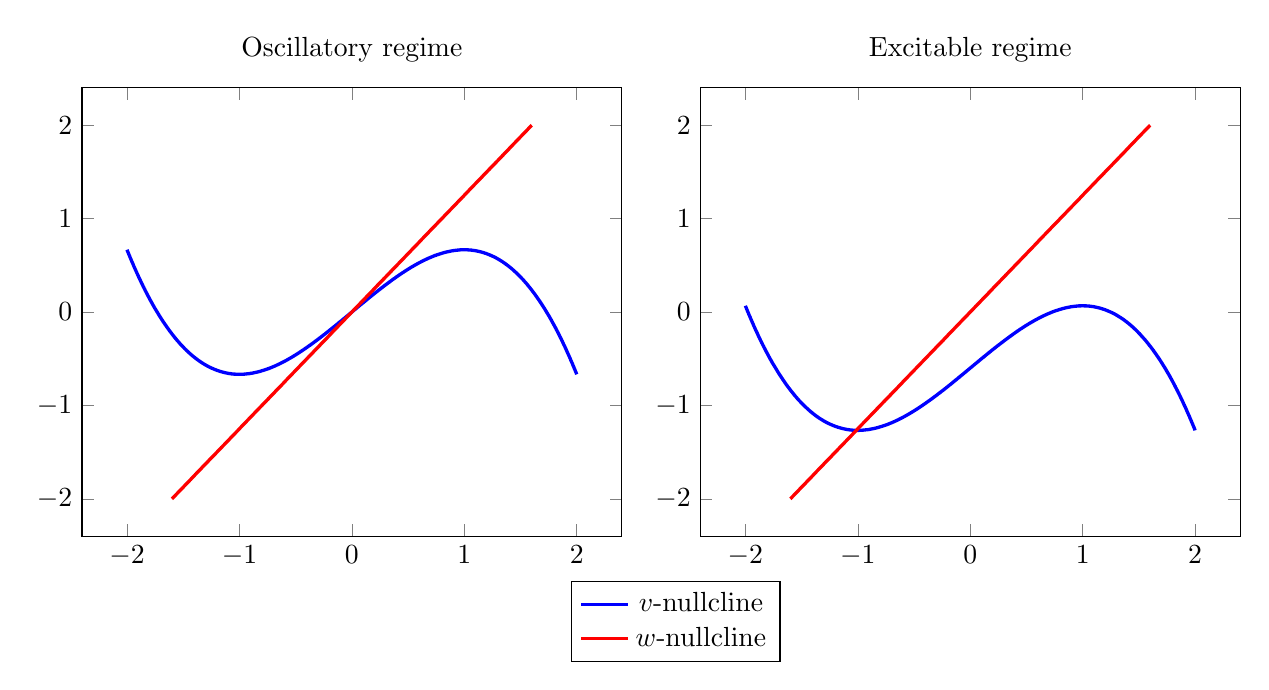 \begin{tikzpicture}
\begin{groupplot}[group style={group size={2 by 1}}, no markers]
    \nextgroupplot[title={Oscillatory regime}, legend entries={{{$v$-nullcline}, {$w$-nullcline}}}, legend style={at={{(1.1, -0.1)}}, anchor={north}}]
    \addplot+[very thick]
        coordinates {
            (-2.0,0.667)
            (-1.998,0.661)
            (-1.996,0.653)
            (-1.993,0.645)
            (-1.992,0.643)
            (-1.99,0.637)
            (-1.987,0.629)
            (-1.985,0.621)
            (-1.984,0.619)
            (-1.982,0.613)
            (-1.979,0.605)
            (-1.976,0.597)
            (-1.976,0.596)
            (-1.974,0.589)
            (-1.971,0.581)
            (-1.968,0.573)
            (-1.968,0.573)
            (-1.965,0.565)
            (-1.963,0.557)
            (-1.96,0.55)
            (-1.96,0.549)
            (-1.957,0.541)
            (-1.954,0.533)
            (-1.952,0.527)
            (-1.951,0.525)
            (-1.948,0.517)
            (-1.945,0.509)
            (-1.944,0.505)
            (-1.943,0.501)
            (-1.94,0.493)
            (-1.937,0.485)
            (-1.936,0.482)
            (-1.934,0.477)
            (-1.931,0.469)
            (-1.928,0.461)
            (-1.928,0.461)
            (-1.925,0.453)
            (-1.922,0.445)
            (-1.92,0.439)
            (-1.919,0.437)
            (-1.916,0.429)
            (-1.913,0.421)
            (-1.912,0.417)
            (-1.91,0.413)
            (-1.907,0.405)
            (-1.904,0.397)
            (-1.904,0.396)
            (-1.901,0.389)
            (-1.898,0.381)
            (-1.896,0.375)
            (-1.895,0.373)
            (-1.892,0.365)
            (-1.889,0.357)
            (-1.888,0.355)
            (-1.885,0.349)
            (-1.882,0.341)
            (-1.88,0.334)
            (-1.879,0.333)
            (-1.876,0.325)
            (-1.873,0.317)
            (-1.872,0.314)
            (-1.87,0.309)
            (-1.866,0.301)
            (-1.864,0.294)
            (-1.863,0.293)
            (-1.86,0.285)
            (-1.857,0.277)
            (-1.856,0.274)
            (-1.853,0.269)
            (-1.85,0.261)
            (-1.848,0.255)
            (-1.847,0.253)
            (-1.843,0.244)
            (-1.84,0.236)
            (-1.84,0.236)
            (-1.837,0.228)
            (-1.833,0.22)
            (-1.832,0.217)
            (-1.83,0.212)
            (-1.826,0.204)
            (-1.824,0.198)
            (-1.823,0.196)
            (-1.819,0.188)
            (-1.816,0.18)
            (-1.816,0.179)
            (-1.813,0.172)
            (-1.809,0.164)
            (-1.808,0.161)
            (-1.805,0.156)
            (-1.802,0.148)
            (-1.8,0.143)
            (-1.798,0.14)
            (-1.795,0.132)
            (-1.792,0.125)
            (-1.791,0.124)
            (-1.787,0.116)
            (-1.784,0.108)
            (-1.784,0.108)
            (-1.78,0.1)
            (-1.776,0.092)
            (-1.776,0.09)
            (-1.773,0.084)
            (-1.769,0.076)
            (-1.768,0.073)
            (-1.765,0.068)
            (-1.761,0.06)
            (-1.76,0.056)
            (-1.758,0.052)
            (-1.754,0.044)
            (-1.752,0.04)
            (-1.75,0.036)
            (-1.746,0.028)
            (-1.743,0.023)
            (-1.742,0.02)
            (-1.738,0.012)
            (-1.735,0.007)
            (-1.734,0.004)
            (-1.73,-0.004)
            (-1.727,-0.009)
            (-1.726,-0.012)
            (-1.722,-0.02)
            (-1.719,-0.025)
            (-1.718,-0.028)
            (-1.714,-0.036)
            (-1.711,-0.041)
            (-1.71,-0.044)
            (-1.705,-0.052)
            (-1.703,-0.056)
            (-1.701,-0.06)
            (-1.697,-0.068)
            (-1.695,-0.071)
            (-1.693,-0.076)
            (-1.688,-0.084)
            (-1.687,-0.086)
            (-1.684,-0.092)
            (-1.68,-0.1)
            (-1.679,-0.101)
            (-1.675,-0.108)
            (-1.671,-0.115)
            (-1.671,-0.116)
            (-1.666,-0.124)
            (-1.663,-0.129)
            (-1.662,-0.132)
            (-1.657,-0.14)
            (-1.655,-0.143)
            (-1.652,-0.148)
            (-1.648,-0.156)
            (-1.647,-0.157)
            (-1.643,-0.164)
            (-1.639,-0.171)
            (-1.638,-0.172)
            (-1.634,-0.18)
            (-1.631,-0.184)
            (-1.629,-0.188)
            (-1.624,-0.196)
            (-1.623,-0.198)
            (-1.619,-0.204)
            (-1.615,-0.211)
            (-1.614,-0.212)
            (-1.609,-0.22)
            (-1.607,-0.223)
            (-1.604,-0.228)
            (-1.599,-0.236)
            (-1.599,-0.236)
            (-1.594,-0.244)
            (-1.591,-0.248)
            (-1.588,-0.253)
            (-1.583,-0.26)
            (-1.583,-0.261)
            (-1.578,-0.269)
            (-1.575,-0.272)
            (-1.572,-0.277)
            (-1.567,-0.284)
            (-1.567,-0.285)
            (-1.561,-0.293)
            (-1.559,-0.296)
            (-1.556,-0.301)
            (-1.551,-0.307)
            (-1.55,-0.309)
            (-1.544,-0.317)
            (-1.543,-0.318)
            (-1.538,-0.325)
            (-1.535,-0.329)
            (-1.533,-0.333)
            (-1.527,-0.34)
            (-1.527,-0.341)
            (-1.521,-0.349)
            (-1.519,-0.351)
            (-1.514,-0.357)
            (-1.511,-0.361)
            (-1.508,-0.365)
            (-1.503,-0.371)
            (-1.502,-0.373)
            (-1.495,-0.381)
            (-1.495,-0.381)
            (-1.489,-0.389)
            (-1.487,-0.391)
            (-1.482,-0.397)
            (-1.479,-0.401)
            (-1.475,-0.405)
            (-1.471,-0.41)
            (-1.469,-0.413)
            (-1.463,-0.419)
            (-1.462,-0.421)
            (-1.455,-0.428)
            (-1.454,-0.429)
            (-1.447,-0.437)
            (-1.447,-0.437)
            (-1.44,-0.445)
            (-1.439,-0.446)
            (-1.432,-0.453)
            (-1.431,-0.454)
            (-1.425,-0.461)
            (-1.423,-0.463)
            (-1.417,-0.469)
            (-1.415,-0.471)
            (-1.409,-0.477)
            (-1.407,-0.479)
            (-1.4,-0.485)
            (-1.399,-0.486)
            (-1.392,-0.493)
            (-1.391,-0.494)
            (-1.383,-0.501)
            (-1.383,-0.501)
            (-1.375,-0.509)
            (-1.374,-0.509)
            (-1.367,-0.516)
            (-1.365,-0.517)
            (-1.359,-0.523)
            (-1.356,-0.525)
            (-1.351,-0.529)
            (-1.346,-0.533)
            (-1.343,-0.536)
            (-1.336,-0.541)
            (-1.335,-0.542)
            (-1.327,-0.548)
            (-1.326,-0.549)
            (-1.319,-0.554)
            (-1.315,-0.557)
            (-1.311,-0.56)
            (-1.304,-0.565)
            (-1.303,-0.566)
            (-1.295,-0.571)
            (-1.292,-0.573)
            (-1.287,-0.577)
            (-1.28,-0.581)
            (-1.279,-0.582)
            (-1.271,-0.587)
            (-1.267,-0.589)
            (-1.263,-0.592)
            (-1.255,-0.596)
            (-1.253,-0.597)
            (-1.246,-0.601)
            (-1.239,-0.605)
            (-1.238,-0.605)
            (-1.23,-0.609)
            (-1.223,-0.613)
            (-1.222,-0.614)
            (-1.214,-0.617)
            (-1.206,-0.621)
            (-1.206,-0.621)
            (-1.198,-0.625)
            (-1.19,-0.628)
            (-1.188,-0.629)
            (-1.182,-0.631)
            (-1.174,-0.635)
            (-1.167,-0.637)
            (-1.166,-0.637)
            (-1.158,-0.64)
            (-1.15,-0.643)
            (-1.143,-0.645)
            (-1.142,-0.645)
            (-1.134,-0.648)
            (-1.126,-0.65)
            (-1.118,-0.652)
            (-1.113,-0.653)
            (-1.11,-0.654)
            (-1.102,-0.656)
            (-1.094,-0.658)
            (-1.086,-0.659)
            (-1.078,-0.66)
            (-1.072,-0.661)
            (-1.07,-0.662)
            (-1.062,-0.663)
            (-1.054,-0.664)
            (-1.046,-0.665)
            (-1.038,-0.665)
            (-1.03,-0.666)
            (-1.022,-0.666)
            (-1.014,-0.666)
            (-1.006,-0.667)
            (-0.998,-0.667)
            (-0.99,-0.667)
            (-0.982,-0.666)
            (-0.974,-0.666)
            (-0.966,-0.666)
            (-0.958,-0.665)
            (-0.95,-0.664)
            (-0.942,-0.663)
            (-0.934,-0.662)
            (-0.926,-0.661)
            (-0.926,-0.661)
            (-0.918,-0.66)
            (-0.91,-0.659)
            (-0.902,-0.657)
            (-0.894,-0.656)
            (-0.886,-0.654)
            (-0.882,-0.653)
            (-0.878,-0.652)
            (-0.87,-0.65)
            (-0.862,-0.648)
            (-0.854,-0.646)
            (-0.85,-0.645)
            (-0.846,-0.644)
            (-0.838,-0.642)
            (-0.83,-0.639)
            (-0.823,-0.637)
            (-0.822,-0.637)
            (-0.814,-0.634)
            (-0.806,-0.631)
            (-0.8,-0.629)
            (-0.798,-0.628)
            (-0.79,-0.625)
            (-0.782,-0.622)
            (-0.779,-0.621)
            (-0.774,-0.619)
            (-0.766,-0.616)
            (-0.759,-0.613)
            (-0.758,-0.613)
            (-0.749,-0.609)
            (-0.741,-0.606)
            (-0.741,-0.605)
            (-0.733,-0.602)
            (-0.725,-0.598)
            (-0.723,-0.597)
            (-0.717,-0.594)
            (-0.709,-0.59)
            (-0.707,-0.589)
            (-0.701,-0.586)
            (-0.693,-0.582)
            (-0.691,-0.581)
            (-0.685,-0.578)
            (-0.677,-0.574)
            (-0.676,-0.573)
            (-0.669,-0.569)
            (-0.662,-0.565)
            (-0.661,-0.565)
            (-0.653,-0.56)
            (-0.648,-0.557)
            (-0.645,-0.556)
            (-0.637,-0.551)
            (-0.634,-0.549)
            (-0.629,-0.546)
            (-0.621,-0.541)
            (-0.621,-0.541)
            (-0.613,-0.536)
            (-0.608,-0.533)
            (-0.605,-0.531)
            (-0.597,-0.526)
            (-0.595,-0.525)
            (-0.589,-0.521)
            (-0.583,-0.517)
            (-0.581,-0.516)
            (-0.573,-0.51)
            (-0.571,-0.509)
            (-0.565,-0.505)
            (-0.559,-0.501)
            (-0.557,-0.499)
            (-0.549,-0.494)
            (-0.548,-0.493)
            (-0.541,-0.488)
            (-0.536,-0.485)
            (-0.533,-0.483)
            (-0.525,-0.477)
            (-0.525,-0.477)
            (-0.517,-0.471)
            (-0.514,-0.469)
            (-0.509,-0.465)
            (-0.503,-0.461)
            (-0.501,-0.459)
            (-0.493,-0.453)
            (-0.493,-0.453)
            (-0.485,-0.447)
            (-0.482,-0.445)
            (-0.477,-0.441)
            (-0.472,-0.437)
            (-0.469,-0.435)
            (-0.462,-0.429)
            (-0.461,-0.428)
            (-0.453,-0.422)
            (-0.452,-0.421)
            (-0.445,-0.416)
            (-0.442,-0.413)
            (-0.437,-0.409)
            (-0.432,-0.405)
            (-0.429,-0.403)
            (-0.422,-0.397)
            (-0.421,-0.396)
            (-0.413,-0.389)
            (-0.412,-0.389)
            (-0.405,-0.383)
            (-0.403,-0.381)
            (-0.397,-0.376)
            (-0.393,-0.373)
            (-0.389,-0.369)
            (-0.384,-0.365)
            (-0.381,-0.362)
            (-0.374,-0.357)
            (-0.373,-0.355)
            (-0.365,-0.349)
            (-0.365,-0.349)
            (-0.357,-0.342)
            (-0.356,-0.341)
            (-0.349,-0.335)
            (-0.347,-0.333)
            (-0.341,-0.328)
            (-0.337,-0.325)
            (-0.333,-0.32)
            (-0.328,-0.317)
            (-0.325,-0.313)
            (-0.319,-0.309)
            (-0.317,-0.306)
            (-0.311,-0.301)
            (-0.309,-0.299)
            (-0.302,-0.293)
            (-0.301,-0.292)
            (-0.293,-0.285)
            (-0.293,-0.284)
            (-0.285,-0.277)
            (-0.284,-0.277)
            (-0.277,-0.27)
            (-0.276,-0.269)
            (-0.269,-0.262)
            (-0.267,-0.261)
            (-0.261,-0.255)
            (-0.258,-0.253)
            (-0.253,-0.247)
            (-0.25,-0.244)
            (-0.244,-0.24)
            (-0.241,-0.236)
            (-0.236,-0.232)
            (-0.233,-0.228)
            (-0.228,-0.224)
            (-0.224,-0.22)
            (-0.22,-0.217)
            (-0.216,-0.212)
            (-0.212,-0.209)
            (-0.207,-0.204)
            (-0.204,-0.202)
            (-0.199,-0.196)
            (-0.196,-0.194)
            (-0.191,-0.188)
            (-0.188,-0.186)
            (-0.182,-0.18)
            (-0.18,-0.178)
            (-0.174,-0.172)
            (-0.172,-0.171)
            (-0.166,-0.164)
            (-0.164,-0.163)
            (-0.158,-0.156)
            (-0.156,-0.155)
            (-0.149,-0.148)
            (-0.148,-0.147)
            (-0.141,-0.14)
            (-0.14,-0.139)
            (-0.133,-0.132)
            (-0.132,-0.131)
            (-0.125,-0.124)
            (-0.124,-0.124)
            (-0.117,-0.116)
            (-0.116,-0.116)
            (-0.109,-0.108)
            (-0.108,-0.108)
            (-0.101,-0.1)
            (-0.1,-0.1)
            (-0.092,-0.092)
            (-0.092,-0.092)
            (-0.084,-0.084)
            (-0.084,-0.084)
            (-0.076,-0.076)
            (-0.076,-0.076)
            (-0.068,-0.068)
            (-0.068,-0.068)
            (-0.06,-0.06)
            (-0.06,-0.06)
            (-0.052,-0.052)
            (-0.052,-0.052)
            (-0.044,-0.044)
            (-0.044,-0.044)
            (-0.036,-0.036)
            (-0.036,-0.036)
            (-0.028,-0.028)
            (-0.028,-0.028)
            (-0.02,-0.02)
            (-0.02,-0.02)
            (-0.012,-0.012)
            (-0.012,-0.012)
            (-0.004,-0.004)
            (-0.004,-0.004)
            (0.004,0.004)
            (0.004,0.004)
            (0.012,0.012)
            (0.012,0.012)
            (0.02,0.02)
            (0.02,0.02)
            (0.028,0.028)
            (0.028,0.028)
            (0.036,0.036)
            (0.036,0.036)
            (0.044,0.044)
            (0.044,0.044)
            (0.052,0.052)
            (0.052,0.052)
            (0.06,0.06)
            (0.06,0.06)
            (0.068,0.068)
            (0.068,0.068)
            (0.076,0.076)
            (0.076,0.076)
            (0.084,0.084)
            (0.084,0.084)
            (0.092,0.092)
            (0.092,0.092)
            (0.1,0.1)
            (0.101,0.1)
            (0.108,0.108)
            (0.109,0.108)
            (0.116,0.116)
            (0.117,0.116)
            (0.124,0.124)
            (0.125,0.124)
            (0.132,0.131)
            (0.133,0.132)
            (0.14,0.139)
            (0.141,0.14)
            (0.148,0.147)
            (0.149,0.148)
            (0.156,0.155)
            (0.158,0.156)
            (0.164,0.163)
            (0.166,0.164)
            (0.172,0.171)
            (0.174,0.172)
            (0.18,0.178)
            (0.182,0.18)
            (0.188,0.186)
            (0.191,0.188)
            (0.196,0.194)
            (0.199,0.196)
            (0.204,0.202)
            (0.207,0.204)
            (0.212,0.209)
            (0.216,0.212)
            (0.22,0.217)
            (0.224,0.22)
            (0.228,0.224)
            (0.233,0.228)
            (0.236,0.232)
            (0.241,0.236)
            (0.244,0.24)
            (0.25,0.244)
            (0.253,0.247)
            (0.258,0.253)
            (0.261,0.255)
            (0.267,0.261)
            (0.269,0.262)
            (0.276,0.269)
            (0.277,0.27)
            (0.284,0.277)
            (0.285,0.277)
            (0.293,0.284)
            (0.293,0.285)
            (0.301,0.292)
            (0.302,0.293)
            (0.309,0.299)
            (0.311,0.301)
            (0.317,0.306)
            (0.319,0.309)
            (0.325,0.313)
            (0.328,0.317)
            (0.333,0.32)
            (0.337,0.325)
            (0.341,0.328)
            (0.347,0.333)
            (0.349,0.335)
            (0.356,0.341)
            (0.357,0.342)
            (0.365,0.349)
            (0.365,0.349)
            (0.373,0.355)
            (0.374,0.357)
            (0.381,0.362)
            (0.384,0.365)
            (0.389,0.369)
            (0.393,0.373)
            (0.397,0.376)
            (0.403,0.381)
            (0.405,0.383)
            (0.412,0.389)
            (0.413,0.389)
            (0.421,0.396)
            (0.422,0.397)
            (0.429,0.403)
            (0.432,0.405)
            (0.437,0.409)
            (0.442,0.413)
            (0.445,0.416)
            (0.452,0.421)
            (0.453,0.422)
            (0.461,0.428)
            (0.462,0.429)
            (0.469,0.435)
            (0.472,0.437)
            (0.477,0.441)
            (0.482,0.445)
            (0.485,0.447)
            (0.493,0.453)
            (0.493,0.453)
            (0.501,0.459)
            (0.503,0.461)
            (0.509,0.465)
            (0.514,0.469)
            (0.517,0.471)
            (0.525,0.477)
            (0.525,0.477)
            (0.533,0.483)
            (0.536,0.485)
            (0.541,0.488)
            (0.548,0.493)
            (0.549,0.494)
            (0.557,0.499)
            (0.559,0.501)
            (0.565,0.505)
            (0.571,0.509)
            (0.573,0.51)
            (0.581,0.516)
            (0.583,0.517)
            (0.589,0.521)
            (0.595,0.525)
            (0.597,0.526)
            (0.605,0.531)
            (0.608,0.533)
            (0.613,0.536)
            (0.621,0.541)
            (0.621,0.541)
            (0.629,0.546)
            (0.634,0.549)
            (0.637,0.551)
            (0.645,0.556)
            (0.648,0.557)
            (0.653,0.56)
            (0.661,0.565)
            (0.662,0.565)
            (0.669,0.569)
            (0.676,0.573)
            (0.677,0.574)
            (0.685,0.578)
            (0.691,0.581)
            (0.693,0.582)
            (0.701,0.586)
            (0.707,0.589)
            (0.709,0.59)
            (0.717,0.594)
            (0.723,0.597)
            (0.725,0.598)
            (0.733,0.602)
            (0.741,0.605)
            (0.741,0.606)
            (0.749,0.609)
            (0.758,0.613)
            (0.759,0.613)
            (0.766,0.616)
            (0.774,0.619)
            (0.779,0.621)
            (0.782,0.622)
            (0.79,0.625)
            (0.798,0.628)
            (0.8,0.629)
            (0.806,0.631)
            (0.814,0.634)
            (0.822,0.637)
            (0.823,0.637)
            (0.83,0.639)
            (0.838,0.642)
            (0.846,0.644)
            (0.85,0.645)
            (0.854,0.646)
            (0.862,0.648)
            (0.87,0.65)
            (0.878,0.652)
            (0.882,0.653)
            (0.886,0.654)
            (0.894,0.656)
            (0.902,0.657)
            (0.91,0.659)
            (0.918,0.66)
            (0.926,0.661)
            (0.926,0.661)
            (0.934,0.662)
            (0.942,0.663)
            (0.95,0.664)
            (0.958,0.665)
            (0.966,0.666)
            (0.974,0.666)
            (0.982,0.666)
            (0.99,0.667)
            (0.998,0.667)
            (1.006,0.667)
            (1.014,0.666)
            (1.022,0.666)
            (1.03,0.666)
            (1.038,0.665)
            (1.046,0.665)
            (1.054,0.664)
            (1.062,0.663)
            (1.07,0.662)
            (1.072,0.661)
            (1.078,0.66)
            (1.086,0.659)
            (1.094,0.658)
            (1.102,0.656)
            (1.11,0.654)
            (1.113,0.653)
            (1.118,0.652)
            (1.126,0.65)
            (1.134,0.648)
            (1.142,0.645)
            (1.143,0.645)
            (1.15,0.643)
            (1.158,0.64)
            (1.166,0.637)
            (1.167,0.637)
            (1.174,0.635)
            (1.182,0.631)
            (1.188,0.629)
            (1.19,0.628)
            (1.198,0.625)
            (1.206,0.621)
            (1.206,0.621)
            (1.214,0.617)
            (1.222,0.614)
            (1.223,0.613)
            (1.23,0.609)
            (1.238,0.605)
            (1.239,0.605)
            (1.246,0.601)
            (1.253,0.597)
            (1.255,0.596)
            (1.263,0.592)
            (1.267,0.589)
            (1.271,0.587)
            (1.279,0.582)
            (1.28,0.581)
            (1.287,0.577)
            (1.292,0.573)
            (1.295,0.571)
            (1.303,0.566)
            (1.304,0.565)
            (1.311,0.56)
            (1.315,0.557)
            (1.319,0.554)
            (1.326,0.549)
            (1.327,0.548)
            (1.335,0.542)
            (1.336,0.541)
            (1.343,0.536)
            (1.346,0.533)
            (1.351,0.529)
            (1.356,0.525)
            (1.359,0.523)
            (1.365,0.517)
            (1.367,0.516)
            (1.374,0.509)
            (1.375,0.509)
            (1.383,0.501)
            (1.383,0.501)
            (1.391,0.494)
            (1.392,0.493)
            (1.399,0.486)
            (1.4,0.485)
            (1.407,0.479)
            (1.409,0.477)
            (1.415,0.471)
            (1.417,0.469)
            (1.423,0.463)
            (1.425,0.461)
            (1.431,0.454)
            (1.432,0.453)
            (1.439,0.446)
            (1.44,0.445)
            (1.447,0.437)
            (1.447,0.437)
            (1.454,0.429)
            (1.455,0.428)
            (1.462,0.421)
            (1.463,0.419)
            (1.469,0.413)
            (1.471,0.41)
            (1.475,0.405)
            (1.479,0.401)
            (1.482,0.397)
            (1.487,0.391)
            (1.489,0.389)
            (1.495,0.381)
            (1.495,0.381)
            (1.502,0.373)
            (1.503,0.371)
            (1.508,0.365)
            (1.511,0.361)
            (1.514,0.357)
            (1.519,0.351)
            (1.521,0.349)
            (1.527,0.341)
            (1.527,0.34)
            (1.533,0.333)
            (1.535,0.329)
            (1.538,0.325)
            (1.543,0.318)
            (1.544,0.317)
            (1.55,0.309)
            (1.551,0.307)
            (1.556,0.301)
            (1.559,0.296)
            (1.561,0.293)
            (1.567,0.285)
            (1.567,0.284)
            (1.572,0.277)
            (1.575,0.272)
            (1.578,0.269)
            (1.583,0.261)
            (1.583,0.26)
            (1.588,0.253)
            (1.591,0.248)
            (1.594,0.244)
            (1.599,0.236)
            (1.599,0.236)
            (1.604,0.228)
            (1.607,0.223)
            (1.609,0.22)
            (1.614,0.212)
            (1.615,0.211)
            (1.619,0.204)
            (1.623,0.198)
            (1.624,0.196)
            (1.629,0.188)
            (1.631,0.184)
            (1.634,0.18)
            (1.638,0.172)
            (1.639,0.171)
            (1.643,0.164)
            (1.647,0.157)
            (1.648,0.156)
            (1.652,0.148)
            (1.655,0.143)
            (1.657,0.14)
            (1.662,0.132)
            (1.663,0.129)
            (1.666,0.124)
            (1.671,0.116)
            (1.671,0.115)
            (1.675,0.108)
            (1.679,0.101)
            (1.68,0.1)
            (1.684,0.092)
            (1.687,0.086)
            (1.688,0.084)
            (1.693,0.076)
            (1.695,0.071)
            (1.697,0.068)
            (1.701,0.06)
            (1.703,0.056)
            (1.705,0.052)
            (1.71,0.044)
            (1.711,0.041)
            (1.714,0.036)
            (1.718,0.028)
            (1.719,0.025)
            (1.722,0.02)
            (1.726,0.012)
            (1.727,0.009)
            (1.73,0.004)
            (1.734,-0.004)
            (1.735,-0.007)
            (1.738,-0.012)
            (1.742,-0.02)
            (1.743,-0.023)
            (1.746,-0.028)
            (1.75,-0.036)
            (1.752,-0.04)
            (1.754,-0.044)
            (1.758,-0.052)
            (1.76,-0.056)
            (1.761,-0.06)
            (1.765,-0.068)
            (1.768,-0.073)
            (1.769,-0.076)
            (1.773,-0.084)
            (1.776,-0.09)
            (1.776,-0.092)
            (1.78,-0.1)
            (1.784,-0.108)
            (1.784,-0.108)
            (1.787,-0.116)
            (1.791,-0.124)
            (1.792,-0.125)
            (1.795,-0.132)
            (1.798,-0.14)
            (1.8,-0.143)
            (1.802,-0.148)
            (1.805,-0.156)
            (1.808,-0.161)
            (1.809,-0.164)
            (1.813,-0.172)
            (1.816,-0.179)
            (1.816,-0.18)
            (1.819,-0.188)
            (1.823,-0.196)
            (1.824,-0.198)
            (1.826,-0.204)
            (1.83,-0.212)
            (1.832,-0.217)
            (1.833,-0.22)
            (1.837,-0.228)
            (1.84,-0.236)
            (1.84,-0.236)
            (1.843,-0.244)
            (1.847,-0.253)
            (1.848,-0.255)
            (1.85,-0.261)
            (1.853,-0.269)
            (1.856,-0.274)
            (1.857,-0.277)
            (1.86,-0.285)
            (1.863,-0.293)
            (1.864,-0.294)
            (1.866,-0.301)
            (1.87,-0.309)
            (1.872,-0.314)
            (1.873,-0.317)
            (1.876,-0.325)
            (1.879,-0.333)
            (1.88,-0.334)
            (1.882,-0.341)
            (1.885,-0.349)
            (1.888,-0.355)
            (1.889,-0.357)
            (1.892,-0.365)
            (1.895,-0.373)
            (1.896,-0.375)
            (1.898,-0.381)
            (1.901,-0.389)
            (1.904,-0.396)
            (1.904,-0.397)
            (1.907,-0.405)
            (1.91,-0.413)
            (1.912,-0.417)
            (1.913,-0.421)
            (1.916,-0.429)
            (1.919,-0.437)
            (1.92,-0.439)
            (1.922,-0.445)
            (1.925,-0.453)
            (1.928,-0.461)
            (1.928,-0.461)
            (1.931,-0.469)
            (1.934,-0.477)
            (1.936,-0.482)
            (1.937,-0.485)
            (1.94,-0.493)
            (1.943,-0.501)
            (1.944,-0.505)
            (1.945,-0.509)
            (1.948,-0.517)
            (1.951,-0.525)
            (1.952,-0.527)
            (1.954,-0.533)
            (1.957,-0.541)
            (1.96,-0.549)
            (1.96,-0.55)
            (1.963,-0.557)
            (1.965,-0.565)
            (1.968,-0.573)
            (1.968,-0.573)
            (1.971,-0.581)
            (1.974,-0.589)
            (1.976,-0.596)
            (1.976,-0.597)
            (1.979,-0.605)
            (1.982,-0.613)
            (1.984,-0.619)
            (1.985,-0.621)
            (1.987,-0.629)
            (1.99,-0.637)
            (1.992,-0.643)
            (1.993,-0.645)
            (1.996,-0.653)
            (1.998,-0.661)
            (2.0,-0.667)

        }
        ;
    \addplot+[very thick]
        coordinates {
            (1.6,2.0)
            (1.599,1.999)
            (1.594,1.992)
            (1.591,1.989)
            (1.587,1.984)
            (1.583,1.979)
            (1.581,1.976)
            (1.575,1.969)
            (1.574,1.968)
            (1.568,1.96)
            (1.567,1.959)
            (1.562,1.952)
            (1.559,1.949)
            (1.555,1.944)
            (1.551,1.939)
            (1.549,1.936)
            (1.543,1.929)
            (1.542,1.928)
            (1.536,1.92)
            (1.535,1.919)
            (1.529,1.912)
            (1.527,1.909)
            (1.523,1.904)
            (1.519,1.899)
            (1.517,1.896)
            (1.511,1.889)
            (1.51,1.888)
            (1.504,1.88)
            (1.503,1.879)
            (1.497,1.872)
            (1.495,1.869)
            (1.491,1.864)
            (1.487,1.859)
            (1.485,1.856)
            (1.479,1.849)
            (1.478,1.848)
            (1.472,1.84)
            (1.471,1.839)
            (1.465,1.832)
            (1.463,1.829)
            (1.459,1.824)
            (1.455,1.819)
            (1.453,1.816)
            (1.447,1.809)
            (1.446,1.808)
            (1.44,1.8)
            (1.439,1.799)
            (1.433,1.792)
            (1.431,1.789)
            (1.427,1.784)
            (1.423,1.779)
            (1.42,1.776)
            (1.415,1.769)
            (1.414,1.768)
            (1.408,1.76)
            (1.407,1.759)
            (1.401,1.752)
            (1.399,1.748)
            (1.395,1.743)
            (1.391,1.738)
            (1.388,1.735)
            (1.383,1.728)
            (1.382,1.727)
            (1.376,1.719)
            (1.375,1.718)
            (1.369,1.711)
            (1.367,1.708)
            (1.363,1.703)
            (1.359,1.698)
            (1.356,1.695)
            (1.351,1.688)
            (1.35,1.687)
            (1.343,1.679)
            (1.343,1.678)
            (1.337,1.671)
            (1.335,1.668)
            (1.331,1.663)
            (1.327,1.658)
            (1.324,1.655)
            (1.319,1.648)
            (1.318,1.647)
            (1.311,1.639)
            (1.311,1.638)
            (1.305,1.631)
            (1.303,1.628)
            (1.299,1.623)
            (1.295,1.618)
            (1.292,1.615)
            (1.287,1.608)
            (1.286,1.607)
            (1.279,1.599)
            (1.279,1.598)
            (1.273,1.591)
            (1.271,1.588)
            (1.267,1.583)
            (1.263,1.578)
            (1.26,1.575)
            (1.255,1.568)
            (1.254,1.567)
            (1.247,1.559)
            (1.246,1.558)
            (1.241,1.551)
            (1.238,1.548)
            (1.234,1.543)
            (1.23,1.538)
            (1.228,1.535)
            (1.222,1.528)
            (1.222,1.527)
            (1.215,1.519)
            (1.214,1.518)
            (1.209,1.511)
            (1.206,1.508)
            (1.202,1.503)
            (1.198,1.498)
            (1.196,1.495)
            (1.19,1.488)
            (1.19,1.487)
            (1.183,1.479)
            (1.182,1.478)
            (1.177,1.471)
            (1.174,1.468)
            (1.17,1.463)
            (1.166,1.458)
            (1.164,1.455)
            (1.158,1.448)
            (1.158,1.447)
            (1.151,1.439)
            (1.15,1.438)
            (1.145,1.431)
            (1.142,1.428)
            (1.138,1.423)
            (1.134,1.418)
            (1.132,1.415)
            (1.126,1.408)
            (1.125,1.407)
            (1.119,1.399)
            (1.118,1.398)
            (1.113,1.391)
            (1.11,1.388)
            (1.106,1.383)
            (1.102,1.378)
            (1.1,1.375)
            (1.094,1.368)
            (1.093,1.367)
            (1.087,1.359)
            (1.086,1.358)
            (1.081,1.351)
            (1.078,1.348)
            (1.074,1.343)
            (1.07,1.338)
            (1.068,1.335)
            (1.062,1.328)
            (1.061,1.327)
            (1.055,1.319)
            (1.054,1.318)
            (1.048,1.311)
            (1.046,1.308)
            (1.042,1.303)
            (1.038,1.298)
            (1.036,1.295)
            (1.03,1.288)
            (1.029,1.287)
            (1.023,1.279)
            (1.022,1.278)
            (1.016,1.271)
            (1.014,1.268)
            (1.01,1.263)
            (1.006,1.258)
            (1.004,1.255)
            (0.998,1.247)
            (0.997,1.246)
            (0.991,1.238)
            (0.99,1.237)
            (0.984,1.23)
            (0.982,1.227)
            (0.978,1.222)
            (0.974,1.217)
            (0.972,1.214)
            (0.966,1.207)
            (0.965,1.206)
            (0.959,1.198)
            (0.958,1.197)
            (0.952,1.19)
            (0.95,1.187)
            (0.946,1.182)
            (0.942,1.177)
            (0.939,1.174)
            (0.934,1.167)
            (0.933,1.166)
            (0.927,1.158)
            (0.926,1.157)
            (0.92,1.15)
            (0.918,1.147)
            (0.914,1.142)
            (0.91,1.137)
            (0.907,1.134)
            (0.902,1.127)
            (0.901,1.126)
            (0.895,1.118)
            (0.894,1.117)
            (0.888,1.11)
            (0.886,1.107)
            (0.882,1.102)
            (0.878,1.097)
            (0.875,1.094)
            (0.87,1.087)
            (0.869,1.086)
            (0.863,1.078)
            (0.862,1.077)
            (0.856,1.07)
            (0.854,1.067)
            (0.85,1.062)
            (0.846,1.057)
            (0.843,1.054)
            (0.838,1.047)
            (0.837,1.046)
            (0.83,1.038)
            (0.83,1.037)
            (0.824,1.03)
            (0.822,1.027)
            (0.818,1.022)
            (0.814,1.017)
            (0.811,1.014)
            (0.806,1.007)
            (0.805,1.006)
            (0.798,0.998)
            (0.798,0.997)
            (0.792,0.99)
            (0.79,0.987)
            (0.786,0.982)
            (0.782,0.977)
            (0.779,0.974)
            (0.774,0.967)
            (0.773,0.966)
            (0.766,0.958)
            (0.766,0.957)
            (0.76,0.95)
            (0.758,0.947)
            (0.754,0.942)
            (0.749,0.937)
            (0.747,0.934)
            (0.741,0.927)
            (0.741,0.926)
            (0.734,0.918)
            (0.733,0.917)
            (0.728,0.91)
            (0.725,0.907)
            (0.721,0.902)
            (0.717,0.897)
            (0.715,0.894)
            (0.709,0.887)
            (0.709,0.886)
            (0.702,0.878)
            (0.701,0.877)
            (0.696,0.87)
            (0.693,0.867)
            (0.689,0.862)
            (0.685,0.857)
            (0.683,0.854)
            (0.677,0.847)
            (0.677,0.846)
            (0.67,0.838)
            (0.669,0.837)
            (0.664,0.83)
            (0.661,0.827)
            (0.657,0.822)
            (0.653,0.817)
            (0.651,0.814)
            (0.645,0.807)
            (0.644,0.806)
            (0.638,0.798)
            (0.637,0.797)
            (0.632,0.79)
            (0.629,0.787)
            (0.625,0.782)
            (0.621,0.777)
            (0.619,0.774)
            (0.613,0.767)
            (0.612,0.766)
            (0.606,0.758)
            (0.605,0.757)
            (0.6,0.749)
            (0.597,0.746)
            (0.593,0.741)
            (0.589,0.736)
            (0.587,0.733)
            (0.581,0.726)
            (0.58,0.725)
            (0.574,0.717)
            (0.573,0.716)
            (0.568,0.709)
            (0.565,0.706)
            (0.561,0.701)
            (0.557,0.696)
            (0.555,0.693)
            (0.549,0.686)
            (0.548,0.685)
            (0.542,0.677)
            (0.541,0.676)
            (0.535,0.669)
            (0.533,0.666)
            (0.529,0.661)
            (0.525,0.656)
            (0.523,0.653)
            (0.517,0.646)
            (0.516,0.645)
            (0.51,0.637)
            (0.509,0.636)
            (0.503,0.629)
            (0.501,0.626)
            (0.497,0.621)
            (0.493,0.616)
            (0.491,0.613)
            (0.485,0.606)
            (0.484,0.605)
            (0.478,0.597)
            (0.477,0.596)
            (0.471,0.589)
            (0.469,0.586)
            (0.465,0.581)
            (0.461,0.576)
            (0.459,0.573)
            (0.453,0.566)
            (0.452,0.565)
            (0.446,0.557)
            (0.445,0.556)
            (0.439,0.549)
            (0.437,0.546)
            (0.433,0.541)
            (0.429,0.536)
            (0.426,0.533)
            (0.421,0.526)
            (0.42,0.525)
            (0.414,0.517)
            (0.413,0.516)
            (0.407,0.509)
            (0.405,0.506)
            (0.401,0.501)
            (0.397,0.496)
            (0.394,0.493)
            (0.389,0.486)
            (0.388,0.485)
            (0.382,0.477)
            (0.381,0.476)
            (0.375,0.469)
            (0.373,0.466)
            (0.369,0.461)
            (0.365,0.456)
            (0.362,0.453)
            (0.357,0.446)
            (0.356,0.445)
            (0.349,0.437)
            (0.349,0.436)
            (0.343,0.429)
            (0.341,0.426)
            (0.337,0.421)
            (0.333,0.416)
            (0.33,0.413)
            (0.325,0.406)
            (0.324,0.405)
            (0.317,0.397)
            (0.317,0.396)
            (0.311,0.389)
            (0.309,0.386)
            (0.305,0.381)
            (0.301,0.376)
            (0.298,0.373)
            (0.293,0.366)
            (0.292,0.365)
            (0.285,0.357)
            (0.285,0.356)
            (0.279,0.349)
            (0.277,0.346)
            (0.273,0.341)
            (0.269,0.336)
            (0.266,0.333)
            (0.261,0.326)
            (0.26,0.325)
            (0.253,0.317)
            (0.253,0.316)
            (0.247,0.309)
            (0.244,0.306)
            (0.24,0.301)
            (0.236,0.296)
            (0.234,0.293)
            (0.228,0.286)
            (0.228,0.285)
            (0.221,0.277)
            (0.22,0.276)
            (0.215,0.269)
            (0.212,0.266)
            (0.208,0.261)
            (0.204,0.256)
            (0.202,0.253)
            (0.196,0.245)
            (0.196,0.244)
            (0.189,0.236)
            (0.188,0.235)
            (0.183,0.228)
            (0.18,0.225)
            (0.176,0.22)
            (0.172,0.215)
            (0.17,0.212)
            (0.164,0.205)
            (0.164,0.204)
            (0.157,0.196)
            (0.156,0.195)
            (0.151,0.188)
            (0.148,0.185)
            (0.144,0.18)
            (0.14,0.175)
            (0.138,0.172)
            (0.132,0.165)
            (0.131,0.164)
            (0.125,0.156)
            (0.124,0.155)
            (0.119,0.148)
            (0.116,0.145)
            (0.112,0.14)
            (0.108,0.135)
            (0.106,0.132)
            (0.1,0.125)
            (0.099,0.124)
            (0.093,0.116)
            (0.092,0.115)
            (0.087,0.108)
            (0.084,0.105)
            (0.08,0.1)
            (0.076,0.095)
            (0.074,0.092)
            (0.068,0.085)
            (0.067,0.084)
            (0.061,0.076)
            (0.06,0.075)
            (0.055,0.068)
            (0.052,0.065)
            (0.048,0.06)
            (0.044,0.055)
            (0.042,0.052)
            (0.036,0.045)
            (0.035,0.044)
            (0.029,0.036)
            (0.028,0.035)
            (0.022,0.028)
            (0.02,0.025)
            (0.016,0.02)
            (0.012,0.015)
            (0.01,0.012)
            (0.004,0.005)
            (0.003,0.004)
            (-0.003,-0.004)
            (-0.004,-0.005)
            (-0.01,-0.012)
            (-0.012,-0.015)
            (-0.016,-0.02)
            (-0.02,-0.025)
            (-0.022,-0.028)
            (-0.028,-0.035)
            (-0.029,-0.036)
            (-0.035,-0.044)
            (-0.036,-0.045)
            (-0.042,-0.052)
            (-0.044,-0.055)
            (-0.048,-0.06)
            (-0.052,-0.065)
            (-0.055,-0.068)
            (-0.06,-0.075)
            (-0.061,-0.076)
            (-0.067,-0.084)
            (-0.068,-0.085)
            (-0.074,-0.092)
            (-0.076,-0.095)
            (-0.08,-0.1)
            (-0.084,-0.105)
            (-0.087,-0.108)
            (-0.092,-0.115)
            (-0.093,-0.116)
            (-0.099,-0.124)
            (-0.1,-0.125)
            (-0.106,-0.132)
            (-0.108,-0.135)
            (-0.112,-0.14)
            (-0.116,-0.145)
            (-0.119,-0.148)
            (-0.124,-0.155)
            (-0.125,-0.156)
            (-0.131,-0.164)
            (-0.132,-0.165)
            (-0.138,-0.172)
            (-0.14,-0.175)
            (-0.144,-0.18)
            (-0.148,-0.185)
            (-0.151,-0.188)
            (-0.156,-0.195)
            (-0.157,-0.196)
            (-0.164,-0.204)
            (-0.164,-0.205)
            (-0.17,-0.212)
            (-0.172,-0.215)
            (-0.176,-0.22)
            (-0.18,-0.225)
            (-0.183,-0.228)
            (-0.188,-0.235)
            (-0.189,-0.236)
            (-0.196,-0.244)
            (-0.196,-0.245)
            (-0.202,-0.253)
            (-0.204,-0.256)
            (-0.208,-0.261)
            (-0.212,-0.266)
            (-0.215,-0.269)
            (-0.22,-0.276)
            (-0.221,-0.277)
            (-0.228,-0.285)
            (-0.228,-0.286)
            (-0.234,-0.293)
            (-0.236,-0.296)
            (-0.24,-0.301)
            (-0.244,-0.306)
            (-0.247,-0.309)
            (-0.253,-0.316)
            (-0.253,-0.317)
            (-0.26,-0.325)
            (-0.261,-0.326)
            (-0.266,-0.333)
            (-0.269,-0.336)
            (-0.273,-0.341)
            (-0.277,-0.346)
            (-0.279,-0.349)
            (-0.285,-0.356)
            (-0.285,-0.357)
            (-0.292,-0.365)
            (-0.293,-0.366)
            (-0.298,-0.373)
            (-0.301,-0.376)
            (-0.305,-0.381)
            (-0.309,-0.386)
            (-0.311,-0.389)
            (-0.317,-0.396)
            (-0.317,-0.397)
            (-0.324,-0.405)
            (-0.325,-0.406)
            (-0.33,-0.413)
            (-0.333,-0.416)
            (-0.337,-0.421)
            (-0.341,-0.426)
            (-0.343,-0.429)
            (-0.349,-0.436)
            (-0.349,-0.437)
            (-0.356,-0.445)
            (-0.357,-0.446)
            (-0.362,-0.453)
            (-0.365,-0.456)
            (-0.369,-0.461)
            (-0.373,-0.466)
            (-0.375,-0.469)
            (-0.381,-0.476)
            (-0.382,-0.477)
            (-0.388,-0.485)
            (-0.389,-0.486)
            (-0.394,-0.493)
            (-0.397,-0.496)
            (-0.401,-0.501)
            (-0.405,-0.506)
            (-0.407,-0.509)
            (-0.413,-0.516)
            (-0.414,-0.517)
            (-0.42,-0.525)
            (-0.421,-0.526)
            (-0.426,-0.533)
            (-0.429,-0.536)
            (-0.433,-0.541)
            (-0.437,-0.546)
            (-0.439,-0.549)
            (-0.445,-0.556)
            (-0.446,-0.557)
            (-0.452,-0.565)
            (-0.453,-0.566)
            (-0.459,-0.573)
            (-0.461,-0.576)
            (-0.465,-0.581)
            (-0.469,-0.586)
            (-0.471,-0.589)
            (-0.477,-0.596)
            (-0.478,-0.597)
            (-0.484,-0.605)
            (-0.485,-0.606)
            (-0.491,-0.613)
            (-0.493,-0.616)
            (-0.497,-0.621)
            (-0.501,-0.626)
            (-0.503,-0.629)
            (-0.509,-0.636)
            (-0.51,-0.637)
            (-0.516,-0.645)
            (-0.517,-0.646)
            (-0.523,-0.653)
            (-0.525,-0.656)
            (-0.529,-0.661)
            (-0.533,-0.666)
            (-0.535,-0.669)
            (-0.541,-0.676)
            (-0.542,-0.677)
            (-0.548,-0.685)
            (-0.549,-0.686)
            (-0.555,-0.693)
            (-0.557,-0.696)
            (-0.561,-0.701)
            (-0.565,-0.706)
            (-0.568,-0.709)
            (-0.573,-0.716)
            (-0.574,-0.717)
            (-0.58,-0.725)
            (-0.581,-0.726)
            (-0.587,-0.733)
            (-0.589,-0.736)
            (-0.593,-0.741)
            (-0.597,-0.746)
            (-0.6,-0.749)
            (-0.605,-0.757)
            (-0.606,-0.758)
            (-0.612,-0.766)
            (-0.613,-0.767)
            (-0.619,-0.774)
            (-0.621,-0.777)
            (-0.625,-0.782)
            (-0.629,-0.787)
            (-0.632,-0.79)
            (-0.637,-0.797)
            (-0.638,-0.798)
            (-0.644,-0.806)
            (-0.645,-0.807)
            (-0.651,-0.814)
            (-0.653,-0.817)
            (-0.657,-0.822)
            (-0.661,-0.827)
            (-0.664,-0.83)
            (-0.669,-0.837)
            (-0.67,-0.838)
            (-0.677,-0.846)
            (-0.677,-0.847)
            (-0.683,-0.854)
            (-0.685,-0.857)
            (-0.689,-0.862)
            (-0.693,-0.867)
            (-0.696,-0.87)
            (-0.701,-0.877)
            (-0.702,-0.878)
            (-0.709,-0.886)
            (-0.709,-0.887)
            (-0.715,-0.894)
            (-0.717,-0.897)
            (-0.721,-0.902)
            (-0.725,-0.907)
            (-0.728,-0.91)
            (-0.733,-0.917)
            (-0.734,-0.918)
            (-0.741,-0.926)
            (-0.741,-0.927)
            (-0.747,-0.934)
            (-0.749,-0.937)
            (-0.754,-0.942)
            (-0.758,-0.947)
            (-0.76,-0.95)
            (-0.766,-0.957)
            (-0.766,-0.958)
            (-0.773,-0.966)
            (-0.774,-0.967)
            (-0.779,-0.974)
            (-0.782,-0.977)
            (-0.786,-0.982)
            (-0.79,-0.987)
            (-0.792,-0.99)
            (-0.798,-0.997)
            (-0.798,-0.998)
            (-0.805,-1.006)
            (-0.806,-1.007)
            (-0.811,-1.014)
            (-0.814,-1.017)
            (-0.818,-1.022)
            (-0.822,-1.027)
            (-0.824,-1.03)
            (-0.83,-1.037)
            (-0.83,-1.038)
            (-0.837,-1.046)
            (-0.838,-1.047)
            (-0.843,-1.054)
            (-0.846,-1.057)
            (-0.85,-1.062)
            (-0.854,-1.067)
            (-0.856,-1.07)
            (-0.862,-1.077)
            (-0.863,-1.078)
            (-0.869,-1.086)
            (-0.87,-1.087)
            (-0.875,-1.094)
            (-0.878,-1.097)
            (-0.882,-1.102)
            (-0.886,-1.107)
            (-0.888,-1.11)
            (-0.894,-1.117)
            (-0.895,-1.118)
            (-0.901,-1.126)
            (-0.902,-1.127)
            (-0.907,-1.134)
            (-0.91,-1.137)
            (-0.914,-1.142)
            (-0.918,-1.147)
            (-0.92,-1.15)
            (-0.926,-1.157)
            (-0.927,-1.158)
            (-0.933,-1.166)
            (-0.934,-1.167)
            (-0.939,-1.174)
            (-0.942,-1.177)
            (-0.946,-1.182)
            (-0.95,-1.187)
            (-0.952,-1.19)
            (-0.958,-1.197)
            (-0.959,-1.198)
            (-0.965,-1.206)
            (-0.966,-1.207)
            (-0.972,-1.214)
            (-0.974,-1.217)
            (-0.978,-1.222)
            (-0.982,-1.227)
            (-0.984,-1.23)
            (-0.99,-1.237)
            (-0.991,-1.238)
            (-0.997,-1.246)
            (-0.998,-1.247)
            (-1.004,-1.255)
            (-1.006,-1.258)
            (-1.01,-1.263)
            (-1.014,-1.268)
            (-1.016,-1.271)
            (-1.022,-1.278)
            (-1.023,-1.279)
            (-1.029,-1.287)
            (-1.03,-1.288)
            (-1.036,-1.295)
            (-1.038,-1.298)
            (-1.042,-1.303)
            (-1.046,-1.308)
            (-1.048,-1.311)
            (-1.054,-1.318)
            (-1.055,-1.319)
            (-1.061,-1.327)
            (-1.062,-1.328)
            (-1.068,-1.335)
            (-1.07,-1.338)
            (-1.074,-1.343)
            (-1.078,-1.348)
            (-1.081,-1.351)
            (-1.086,-1.358)
            (-1.087,-1.359)
            (-1.093,-1.367)
            (-1.094,-1.368)
            (-1.1,-1.375)
            (-1.102,-1.378)
            (-1.106,-1.383)
            (-1.11,-1.388)
            (-1.113,-1.391)
            (-1.118,-1.398)
            (-1.119,-1.399)
            (-1.125,-1.407)
            (-1.126,-1.408)
            (-1.132,-1.415)
            (-1.134,-1.418)
            (-1.138,-1.423)
            (-1.142,-1.428)
            (-1.145,-1.431)
            (-1.15,-1.438)
            (-1.151,-1.439)
            (-1.158,-1.447)
            (-1.158,-1.448)
            (-1.164,-1.455)
            (-1.166,-1.458)
            (-1.17,-1.463)
            (-1.174,-1.468)
            (-1.177,-1.471)
            (-1.182,-1.478)
            (-1.183,-1.479)
            (-1.19,-1.487)
            (-1.19,-1.488)
            (-1.196,-1.495)
            (-1.198,-1.498)
            (-1.202,-1.503)
            (-1.206,-1.508)
            (-1.209,-1.511)
            (-1.214,-1.518)
            (-1.215,-1.519)
            (-1.222,-1.527)
            (-1.222,-1.528)
            (-1.228,-1.535)
            (-1.23,-1.538)
            (-1.234,-1.543)
            (-1.238,-1.548)
            (-1.241,-1.551)
            (-1.246,-1.558)
            (-1.247,-1.559)
            (-1.254,-1.567)
            (-1.255,-1.568)
            (-1.26,-1.575)
            (-1.263,-1.578)
            (-1.267,-1.583)
            (-1.271,-1.588)
            (-1.273,-1.591)
            (-1.279,-1.598)
            (-1.279,-1.599)
            (-1.286,-1.607)
            (-1.287,-1.608)
            (-1.292,-1.615)
            (-1.295,-1.618)
            (-1.299,-1.623)
            (-1.303,-1.628)
            (-1.305,-1.631)
            (-1.311,-1.638)
            (-1.311,-1.639)
            (-1.318,-1.647)
            (-1.319,-1.648)
            (-1.324,-1.655)
            (-1.327,-1.658)
            (-1.331,-1.663)
            (-1.335,-1.668)
            (-1.337,-1.671)
            (-1.343,-1.678)
            (-1.343,-1.679)
            (-1.35,-1.687)
            (-1.351,-1.688)
            (-1.356,-1.695)
            (-1.359,-1.698)
            (-1.363,-1.703)
            (-1.367,-1.708)
            (-1.369,-1.711)
            (-1.375,-1.718)
            (-1.376,-1.719)
            (-1.382,-1.727)
            (-1.383,-1.728)
            (-1.388,-1.735)
            (-1.391,-1.738)
            (-1.395,-1.743)
            (-1.399,-1.748)
            (-1.401,-1.752)
            (-1.407,-1.759)
            (-1.408,-1.76)
            (-1.414,-1.768)
            (-1.415,-1.769)
            (-1.42,-1.776)
            (-1.423,-1.779)
            (-1.427,-1.784)
            (-1.431,-1.789)
            (-1.433,-1.792)
            (-1.439,-1.799)
            (-1.44,-1.8)
            (-1.446,-1.808)
            (-1.447,-1.809)
            (-1.453,-1.816)
            (-1.455,-1.819)
            (-1.459,-1.824)
            (-1.463,-1.829)
            (-1.465,-1.832)
            (-1.471,-1.839)
            (-1.472,-1.84)
            (-1.478,-1.848)
            (-1.479,-1.849)
            (-1.485,-1.856)
            (-1.487,-1.859)
            (-1.491,-1.864)
            (-1.495,-1.869)
            (-1.497,-1.872)
            (-1.503,-1.879)
            (-1.504,-1.88)
            (-1.51,-1.888)
            (-1.511,-1.889)
            (-1.517,-1.896)
            (-1.519,-1.899)
            (-1.523,-1.904)
            (-1.527,-1.909)
            (-1.529,-1.912)
            (-1.535,-1.919)
            (-1.536,-1.92)
            (-1.542,-1.928)
            (-1.543,-1.929)
            (-1.549,-1.936)
            (-1.551,-1.939)
            (-1.555,-1.944)
            (-1.559,-1.949)
            (-1.562,-1.952)
            (-1.567,-1.959)
            (-1.568,-1.96)
            (-1.574,-1.968)
            (-1.575,-1.969)
            (-1.581,-1.976)
            (-1.583,-1.979)
            (-1.587,-1.984)
            (-1.591,-1.989)
            (-1.594,-1.992)
            (-1.599,-1.999)
            (-1.6,-2.0)

        }
        ;
    \nextgroupplot[title={Excitable regime}]
    \addplot+[very thick]
        coordinates {
            (-2.0,0.067)
            (-1.998,0.06)
            (-1.995,0.052)
            (-1.992,0.044)
            (-1.992,0.043)
            (-1.99,0.036)
            (-1.987,0.028)
            (-1.984,0.02)
            (-1.984,0.019)
            (-1.982,0.012)
            (-1.979,0.004)
            (-1.976,-0.004)
            (-1.976,-0.004)
            (-1.973,-0.012)
            (-1.971,-0.02)
            (-1.968,-0.027)
            (-1.968,-0.028)
            (-1.965,-0.036)
            (-1.962,-0.044)
            (-1.96,-0.05)
            (-1.959,-0.052)
            (-1.956,-0.06)
            (-1.954,-0.068)
            (-1.952,-0.073)
            (-1.951,-0.076)
            (-1.948,-0.084)
            (-1.945,-0.092)
            (-1.944,-0.095)
            (-1.942,-0.1)
            (-1.939,-0.108)
            (-1.936,-0.116)
            (-1.936,-0.118)
            (-1.933,-0.124)
            (-1.93,-0.132)
            (-1.928,-0.139)
            (-1.928,-0.14)
            (-1.925,-0.148)
            (-1.922,-0.156)
            (-1.92,-0.161)
            (-1.919,-0.164)
            (-1.916,-0.172)
            (-1.913,-0.18)
            (-1.912,-0.183)
            (-1.91,-0.188)
            (-1.907,-0.196)
            (-1.904,-0.204)
            (-1.904,-0.204)
            (-1.9,-0.212)
            (-1.897,-0.22)
            (-1.896,-0.225)
            (-1.894,-0.228)
            (-1.891,-0.236)
            (-1.888,-0.244)
            (-1.888,-0.245)
            (-1.885,-0.253)
            (-1.882,-0.261)
            (-1.88,-0.266)
            (-1.879,-0.269)
            (-1.875,-0.277)
            (-1.872,-0.285)
            (-1.872,-0.286)
            (-1.869,-0.293)
            (-1.866,-0.301)
            (-1.864,-0.306)
            (-1.863,-0.309)
            (-1.859,-0.317)
            (-1.856,-0.325)
            (-1.856,-0.326)
            (-1.853,-0.333)
            (-1.849,-0.341)
            (-1.848,-0.345)
            (-1.846,-0.349)
            (-1.843,-0.357)
            (-1.84,-0.364)
            (-1.839,-0.365)
            (-1.836,-0.373)
            (-1.833,-0.381)
            (-1.832,-0.383)
            (-1.829,-0.389)
            (-1.826,-0.397)
            (-1.824,-0.402)
            (-1.822,-0.405)
            (-1.819,-0.413)
            (-1.816,-0.421)
            (-1.816,-0.421)
            (-1.812,-0.429)
            (-1.808,-0.437)
            (-1.808,-0.439)
            (-1.805,-0.445)
            (-1.801,-0.453)
            (-1.8,-0.457)
            (-1.798,-0.461)
            (-1.794,-0.469)
            (-1.792,-0.475)
            (-1.791,-0.477)
            (-1.787,-0.485)
            (-1.784,-0.492)
            (-1.783,-0.493)
            (-1.78,-0.501)
            (-1.776,-0.509)
            (-1.776,-0.51)
            (-1.772,-0.517)
            (-1.768,-0.525)
            (-1.768,-0.527)
            (-1.765,-0.533)
            (-1.761,-0.541)
            (-1.76,-0.544)
            (-1.757,-0.549)
            (-1.753,-0.557)
            (-1.752,-0.56)
            (-1.749,-0.565)
            (-1.745,-0.573)
            (-1.743,-0.577)
            (-1.741,-0.581)
            (-1.737,-0.589)
            (-1.735,-0.593)
            (-1.733,-0.597)
            (-1.729,-0.605)
            (-1.727,-0.609)
            (-1.725,-0.613)
            (-1.721,-0.621)
            (-1.719,-0.625)
            (-1.717,-0.629)
            (-1.713,-0.637)
            (-1.711,-0.641)
            (-1.709,-0.645)
            (-1.705,-0.653)
            (-1.703,-0.656)
            (-1.701,-0.661)
            (-1.696,-0.669)
            (-1.695,-0.671)
            (-1.692,-0.677)
            (-1.688,-0.685)
            (-1.687,-0.686)
            (-1.683,-0.693)
            (-1.679,-0.701)
            (-1.679,-0.701)
            (-1.674,-0.709)
            (-1.671,-0.715)
            (-1.67,-0.717)
            (-1.666,-0.725)
            (-1.663,-0.729)
            (-1.661,-0.733)
            (-1.656,-0.741)
            (-1.655,-0.743)
            (-1.652,-0.749)
            (-1.647,-0.757)
            (-1.647,-0.758)
            (-1.642,-0.766)
            (-1.639,-0.771)
            (-1.638,-0.774)
            (-1.633,-0.782)
            (-1.631,-0.784)
            (-1.628,-0.79)
            (-1.623,-0.798)
            (-1.623,-0.798)
            (-1.618,-0.806)
            (-1.615,-0.811)
            (-1.613,-0.814)
            (-1.608,-0.822)
            (-1.607,-0.823)
            (-1.603,-0.83)
            (-1.599,-0.836)
            (-1.598,-0.838)
            (-1.593,-0.846)
            (-1.591,-0.848)
            (-1.588,-0.854)
            (-1.583,-0.86)
            (-1.582,-0.862)
            (-1.577,-0.87)
            (-1.575,-0.872)
            (-1.572,-0.878)
            (-1.567,-0.884)
            (-1.566,-0.886)
            (-1.561,-0.894)
            (-1.559,-0.896)
            (-1.555,-0.902)
            (-1.551,-0.907)
            (-1.549,-0.91)
            (-1.543,-0.918)
            (-1.543,-0.918)
            (-1.538,-0.926)
            (-1.535,-0.929)
            (-1.532,-0.934)
            (-1.527,-0.94)
            (-1.526,-0.942)
            (-1.52,-0.95)
            (-1.519,-0.951)
            (-1.513,-0.958)
            (-1.511,-0.961)
            (-1.507,-0.966)
            (-1.503,-0.971)
            (-1.501,-0.974)
            (-1.495,-0.981)
            (-1.494,-0.982)
            (-1.488,-0.99)
            (-1.487,-0.991)
            (-1.481,-0.998)
            (-1.479,-1.001)
            (-1.474,-1.006)
            (-1.471,-1.01)
            (-1.468,-1.014)
            (-1.463,-1.019)
            (-1.46,-1.022)
            (-1.455,-1.028)
            (-1.453,-1.03)
            (-1.447,-1.037)
            (-1.446,-1.038)
            (-1.439,-1.046)
            (-1.439,-1.046)
            (-1.431,-1.054)
            (-1.431,-1.054)
            (-1.423,-1.062)
            (-1.423,-1.063)
            (-1.415,-1.07)
            (-1.415,-1.071)
            (-1.407,-1.078)
            (-1.407,-1.079)
            (-1.399,-1.086)
            (-1.399,-1.086)
            (-1.391,-1.094)
            (-1.391,-1.094)
            (-1.383,-1.101)
            (-1.382,-1.102)
            (-1.375,-1.109)
            (-1.373,-1.11)
            (-1.367,-1.116)
            (-1.364,-1.118)
            (-1.359,-1.123)
            (-1.354,-1.126)
            (-1.351,-1.129)
            (-1.345,-1.134)
            (-1.343,-1.136)
            (-1.335,-1.142)
            (-1.335,-1.142)
            (-1.327,-1.148)
            (-1.324,-1.15)
            (-1.319,-1.154)
            (-1.313,-1.158)
            (-1.311,-1.16)
            (-1.303,-1.166)
            (-1.302,-1.166)
            (-1.295,-1.171)
            (-1.29,-1.174)
            (-1.287,-1.177)
            (-1.279,-1.182)
            (-1.278,-1.182)
            (-1.271,-1.187)
            (-1.265,-1.19)
            (-1.263,-1.192)
            (-1.255,-1.196)
            (-1.251,-1.198)
            (-1.246,-1.201)
            (-1.238,-1.205)
            (-1.236,-1.206)
            (-1.23,-1.209)
            (-1.222,-1.214)
            (-1.221,-1.214)
            (-1.214,-1.217)
            (-1.206,-1.221)
            (-1.203,-1.222)
            (-1.198,-1.225)
            (-1.19,-1.228)
            (-1.185,-1.23)
            (-1.182,-1.231)
            (-1.174,-1.235)
            (-1.166,-1.237)
            (-1.163,-1.238)
            (-1.158,-1.24)
            (-1.15,-1.243)
            (-1.142,-1.245)
            (-1.139,-1.246)
            (-1.134,-1.248)
            (-1.126,-1.25)
            (-1.118,-1.252)
            (-1.11,-1.254)
            (-1.108,-1.255)
            (-1.102,-1.256)
            (-1.094,-1.258)
            (-1.086,-1.259)
            (-1.078,-1.26)
            (-1.07,-1.262)
            (-1.064,-1.263)
            (-1.062,-1.263)
            (-1.054,-1.264)
            (-1.046,-1.265)
            (-1.038,-1.265)
            (-1.03,-1.266)
            (-1.022,-1.266)
            (-1.014,-1.266)
            (-1.006,-1.267)
            (-0.998,-1.267)
            (-0.99,-1.267)
            (-0.982,-1.266)
            (-0.974,-1.266)
            (-0.966,-1.266)
            (-0.958,-1.265)
            (-0.95,-1.264)
            (-0.942,-1.263)
            (-0.935,-1.263)
            (-0.934,-1.262)
            (-0.926,-1.261)
            (-0.918,-1.26)
            (-0.91,-1.259)
            (-0.902,-1.257)
            (-0.894,-1.256)
            (-0.888,-1.255)
            (-0.886,-1.254)
            (-0.878,-1.252)
            (-0.87,-1.25)
            (-0.862,-1.248)
            (-0.854,-1.246)
            (-0.854,-1.246)
            (-0.846,-1.244)
            (-0.838,-1.242)
            (-0.83,-1.239)
            (-0.827,-1.238)
            (-0.822,-1.237)
            (-0.814,-1.234)
            (-0.806,-1.231)
            (-0.803,-1.23)
            (-0.798,-1.228)
            (-0.79,-1.225)
            (-0.782,-1.222)
            (-0.782,-1.222)
            (-0.774,-1.219)
            (-0.766,-1.216)
            (-0.762,-1.214)
            (-0.758,-1.213)
            (-0.749,-1.209)
            (-0.743,-1.206)
            (-0.741,-1.206)
            (-0.733,-1.202)
            (-0.726,-1.198)
            (-0.725,-1.198)
            (-0.717,-1.194)
            (-0.709,-1.19)
            (-0.709,-1.19)
            (-0.701,-1.186)
            (-0.694,-1.182)
            (-0.693,-1.182)
            (-0.685,-1.178)
            (-0.678,-1.174)
            (-0.677,-1.174)
            (-0.669,-1.169)
            (-0.664,-1.166)
            (-0.661,-1.165)
            (-0.653,-1.16)
            (-0.65,-1.158)
            (-0.645,-1.156)
            (-0.637,-1.151)
            (-0.636,-1.15)
            (-0.629,-1.146)
            (-0.623,-1.142)
            (-0.621,-1.141)
            (-0.613,-1.136)
            (-0.61,-1.134)
            (-0.605,-1.131)
            (-0.597,-1.126)
            (-0.597,-1.126)
            (-0.589,-1.121)
            (-0.585,-1.118)
            (-0.581,-1.116)
            (-0.573,-1.11)
            (-0.573,-1.11)
            (-0.565,-1.105)
            (-0.561,-1.102)
            (-0.557,-1.099)
            (-0.549,-1.094)
            (-0.549,-1.094)
            (-0.541,-1.088)
            (-0.538,-1.086)
            (-0.533,-1.083)
            (-0.527,-1.078)
            (-0.525,-1.077)
            (-0.517,-1.071)
            (-0.516,-1.07)
            (-0.509,-1.065)
            (-0.505,-1.062)
            (-0.501,-1.059)
            (-0.494,-1.054)
            (-0.493,-1.053)
            (-0.485,-1.047)
            (-0.484,-1.046)
            (-0.477,-1.041)
            (-0.473,-1.038)
            (-0.469,-1.035)
            (-0.463,-1.03)
            (-0.461,-1.028)
            (-0.453,-1.022)
            (-0.453,-1.022)
            (-0.445,-1.016)
            (-0.443,-1.014)
            (-0.437,-1.009)
            (-0.433,-1.006)
            (-0.429,-1.003)
            (-0.423,-0.998)
            (-0.421,-0.996)
            (-0.414,-0.99)
            (-0.413,-0.989)
            (-0.405,-0.983)
            (-0.404,-0.982)
            (-0.397,-0.976)
            (-0.394,-0.974)
            (-0.389,-0.969)
            (-0.385,-0.966)
            (-0.381,-0.962)
            (-0.376,-0.958)
            (-0.373,-0.955)
            (-0.366,-0.95)
            (-0.365,-0.949)
            (-0.357,-0.942)
            (-0.357,-0.942)
            (-0.349,-0.935)
            (-0.348,-0.934)
            (-0.341,-0.928)
            (-0.339,-0.926)
            (-0.333,-0.92)
            (-0.33,-0.918)
            (-0.325,-0.913)
            (-0.321,-0.91)
            (-0.317,-0.906)
            (-0.312,-0.902)
            (-0.309,-0.899)
            (-0.303,-0.894)
            (-0.301,-0.892)
            (-0.294,-0.886)
            (-0.293,-0.884)
            (-0.286,-0.878)
            (-0.285,-0.877)
            (-0.277,-0.87)
            (-0.277,-0.87)
            (-0.269,-0.862)
            (-0.268,-0.862)
            (-0.261,-0.855)
            (-0.26,-0.854)
            (-0.253,-0.847)
            (-0.251,-0.846)
            (-0.244,-0.84)
            (-0.242,-0.838)
            (-0.236,-0.832)
            (-0.234,-0.83)
            (-0.228,-0.824)
            (-0.225,-0.822)
            (-0.22,-0.817)
            (-0.217,-0.814)
            (-0.212,-0.809)
            (-0.209,-0.806)
            (-0.204,-0.802)
            (-0.2,-0.798)
            (-0.196,-0.794)
            (-0.192,-0.79)
            (-0.188,-0.786)
            (-0.184,-0.782)
            (-0.18,-0.778)
            (-0.175,-0.774)
            (-0.172,-0.771)
            (-0.167,-0.766)
            (-0.164,-0.763)
            (-0.159,-0.758)
            (-0.156,-0.755)
            (-0.151,-0.749)
            (-0.148,-0.747)
            (-0.142,-0.741)
            (-0.14,-0.739)
            (-0.134,-0.733)
            (-0.132,-0.731)
            (-0.126,-0.725)
            (-0.124,-0.724)
            (-0.118,-0.717)
            (-0.116,-0.716)
            (-0.11,-0.709)
            (-0.108,-0.708)
            (-0.102,-0.701)
            (-0.1,-0.7)
            (-0.094,-0.693)
            (-0.092,-0.692)
            (-0.086,-0.685)
            (-0.084,-0.684)
            (-0.078,-0.677)
            (-0.076,-0.676)
            (-0.069,-0.669)
            (-0.068,-0.668)
            (-0.061,-0.661)
            (-0.06,-0.66)
            (-0.053,-0.653)
            (-0.052,-0.652)
            (-0.045,-0.645)
            (-0.044,-0.644)
            (-0.037,-0.637)
            (-0.036,-0.636)
            (-0.029,-0.629)
            (-0.028,-0.628)
            (-0.021,-0.621)
            (-0.02,-0.62)
            (-0.013,-0.613)
            (-0.012,-0.612)
            (-0.005,-0.605)
            (-0.004,-0.604)
            (0.003,-0.597)
            (0.004,-0.596)
            (0.011,-0.589)
            (0.012,-0.588)
            (0.019,-0.581)
            (0.02,-0.58)
            (0.027,-0.573)
            (0.028,-0.572)
            (0.035,-0.565)
            (0.036,-0.564)
            (0.043,-0.557)
            (0.044,-0.556)
            (0.051,-0.549)
            (0.052,-0.548)
            (0.059,-0.541)
            (0.06,-0.54)
            (0.067,-0.533)
            (0.068,-0.532)
            (0.075,-0.525)
            (0.076,-0.524)
            (0.083,-0.517)
            (0.084,-0.516)
            (0.091,-0.509)
            (0.092,-0.508)
            (0.099,-0.501)
            (0.1,-0.5)
            (0.107,-0.493)
            (0.108,-0.492)
            (0.116,-0.485)
            (0.116,-0.484)
            (0.124,-0.477)
            (0.124,-0.476)
            (0.132,-0.469)
            (0.132,-0.469)
            (0.14,-0.461)
            (0.14,-0.461)
            (0.148,-0.453)
            (0.148,-0.453)
            (0.156,-0.445)
            (0.156,-0.445)
            (0.164,-0.437)
            (0.165,-0.437)
            (0.172,-0.429)
            (0.173,-0.429)
            (0.18,-0.422)
            (0.181,-0.421)
            (0.188,-0.414)
            (0.189,-0.413)
            (0.196,-0.406)
            (0.198,-0.405)
            (0.204,-0.398)
            (0.206,-0.397)
            (0.212,-0.391)
            (0.215,-0.389)
            (0.22,-0.383)
            (0.223,-0.381)
            (0.228,-0.376)
            (0.231,-0.373)
            (0.236,-0.368)
            (0.24,-0.365)
            (0.244,-0.36)
            (0.248,-0.357)
            (0.253,-0.353)
            (0.257,-0.349)
            (0.261,-0.345)
            (0.266,-0.341)
            (0.269,-0.338)
            (0.274,-0.333)
            (0.277,-0.33)
            (0.283,-0.325)
            (0.285,-0.323)
            (0.292,-0.317)
            (0.293,-0.316)
            (0.3,-0.309)
            (0.301,-0.308)
            (0.309,-0.301)
            (0.309,-0.301)
            (0.317,-0.294)
            (0.318,-0.293)
            (0.325,-0.287)
            (0.327,-0.285)
            (0.333,-0.28)
            (0.336,-0.277)
            (0.341,-0.272)
            (0.345,-0.269)
            (0.349,-0.265)
            (0.354,-0.261)
            (0.357,-0.258)
            (0.364,-0.253)
            (0.365,-0.251)
            (0.373,-0.245)
            (0.373,-0.244)
            (0.381,-0.238)
            (0.382,-0.236)
            (0.389,-0.231)
            (0.392,-0.228)
            (0.397,-0.224)
            (0.401,-0.22)
            (0.405,-0.217)
            (0.411,-0.212)
            (0.413,-0.211)
            (0.42,-0.204)
            (0.421,-0.204)
            (0.429,-0.197)
            (0.43,-0.196)
            (0.437,-0.191)
            (0.44,-0.188)
            (0.445,-0.184)
            (0.45,-0.18)
            (0.453,-0.178)
            (0.46,-0.172)
            (0.461,-0.172)
            (0.469,-0.165)
            (0.47,-0.164)
            (0.477,-0.159)
            (0.481,-0.156)
            (0.485,-0.153)
            (0.491,-0.148)
            (0.493,-0.147)
            (0.501,-0.141)
            (0.502,-0.14)
            (0.509,-0.135)
            (0.513,-0.132)
            (0.517,-0.129)
            (0.524,-0.124)
            (0.525,-0.123)
            (0.533,-0.117)
            (0.535,-0.116)
            (0.541,-0.112)
            (0.546,-0.108)
            (0.549,-0.106)
            (0.557,-0.101)
            (0.558,-0.1)
            (0.565,-0.095)
            (0.569,-0.092)
            (0.573,-0.09)
            (0.581,-0.084)
            (0.581,-0.084)
            (0.589,-0.079)
            (0.594,-0.076)
            (0.597,-0.074)
            (0.605,-0.069)
            (0.606,-0.068)
            (0.613,-0.064)
            (0.619,-0.06)
            (0.621,-0.059)
            (0.629,-0.054)
            (0.632,-0.052)
            (0.637,-0.049)
            (0.645,-0.044)
            (0.646,-0.044)
            (0.653,-0.04)
            (0.66,-0.036)
            (0.661,-0.035)
            (0.669,-0.031)
            (0.674,-0.028)
            (0.677,-0.026)
            (0.685,-0.022)
            (0.689,-0.02)
            (0.693,-0.018)
            (0.701,-0.014)
            (0.705,-0.012)
            (0.709,-0.01)
            (0.717,-0.006)
            (0.721,-0.004)
            (0.725,-0.002)
            (0.733,0.002)
            (0.738,0.004)
            (0.741,0.006)
            (0.749,0.009)
            (0.756,0.012)
            (0.758,0.013)
            (0.766,0.016)
            (0.774,0.019)
            (0.776,0.02)
            (0.782,0.022)
            (0.79,0.025)
            (0.796,0.028)
            (0.798,0.028)
            (0.806,0.031)
            (0.814,0.034)
            (0.82,0.036)
            (0.822,0.037)
            (0.83,0.039)
            (0.838,0.042)
            (0.846,0.044)
            (0.846,0.044)
            (0.854,0.046)
            (0.862,0.048)
            (0.87,0.05)
            (0.877,0.052)
            (0.878,0.052)
            (0.886,0.054)
            (0.894,0.056)
            (0.902,0.057)
            (0.91,0.059)
            (0.918,0.06)
            (0.918,0.06)
            (0.926,0.061)
            (0.934,0.062)
            (0.942,0.063)
            (0.95,0.064)
            (0.958,0.065)
            (0.966,0.066)
            (0.974,0.066)
            (0.982,0.066)
            (0.99,0.067)
            (0.998,0.067)
            (1.006,0.067)
            (1.014,0.066)
            (1.022,0.066)
            (1.03,0.066)
            (1.038,0.065)
            (1.046,0.065)
            (1.054,0.064)
            (1.062,0.063)
            (1.07,0.062)
            (1.078,0.06)
            (1.08,0.06)
            (1.086,0.059)
            (1.094,0.058)
            (1.102,0.056)
            (1.11,0.054)
            (1.118,0.052)
            (1.118,0.052)
            (1.126,0.05)
            (1.134,0.048)
            (1.142,0.045)
            (1.147,0.044)
            (1.15,0.043)
            (1.158,0.04)
            (1.166,0.037)
            (1.17,0.036)
            (1.174,0.035)
            (1.182,0.031)
            (1.19,0.028)
            (1.191,0.028)
            (1.198,0.025)
            (1.206,0.021)
            (1.209,0.02)
            (1.214,0.017)
            (1.222,0.014)
            (1.225,0.012)
            (1.23,0.009)
            (1.238,0.005)
            (1.241,0.004)
            (1.246,0.001)
            (1.255,-0.004)
            (1.255,-0.004)
            (1.263,-0.008)
            (1.269,-0.012)
            (1.271,-0.013)
            (1.279,-0.018)
            (1.282,-0.02)
            (1.287,-0.023)
            (1.294,-0.028)
            (1.295,-0.029)
            (1.303,-0.034)
            (1.305,-0.036)
            (1.311,-0.04)
            (1.316,-0.044)
            (1.319,-0.046)
            (1.327,-0.052)
            (1.327,-0.052)
            (1.335,-0.058)
            (1.338,-0.06)
            (1.343,-0.064)
            (1.348,-0.068)
            (1.351,-0.071)
            (1.357,-0.076)
            (1.359,-0.077)
            (1.367,-0.084)
            (1.367,-0.084)
            (1.375,-0.091)
            (1.376,-0.092)
            (1.383,-0.099)
            (1.385,-0.1)
            (1.391,-0.106)
            (1.393,-0.108)
            (1.399,-0.114)
            (1.402,-0.116)
            (1.407,-0.121)
            (1.41,-0.124)
            (1.415,-0.129)
            (1.418,-0.132)
            (1.423,-0.137)
            (1.426,-0.14)
            (1.431,-0.146)
            (1.433,-0.148)
            (1.439,-0.154)
            (1.441,-0.156)
            (1.447,-0.163)
            (1.448,-0.164)
            (1.455,-0.172)
            (1.456,-0.172)
            (1.463,-0.18)
            (1.463,-0.181)
            (1.47,-0.188)
            (1.471,-0.19)
            (1.476,-0.196)
            (1.479,-0.199)
            (1.483,-0.204)
            (1.487,-0.209)
            (1.49,-0.212)
            (1.495,-0.219)
            (1.496,-0.22)
            (1.503,-0.228)
            (1.503,-0.229)
            (1.509,-0.236)
            (1.511,-0.239)
            (1.515,-0.244)
            (1.519,-0.249)
            (1.521,-0.253)
            (1.527,-0.26)
            (1.527,-0.261)
            (1.533,-0.269)
            (1.535,-0.271)
            (1.539,-0.277)
            (1.543,-0.282)
            (1.545,-0.285)
            (1.551,-0.293)
            (1.551,-0.293)
            (1.557,-0.301)
            (1.559,-0.304)
            (1.562,-0.309)
            (1.567,-0.316)
            (1.568,-0.317)
            (1.573,-0.325)
            (1.575,-0.328)
            (1.579,-0.333)
            (1.583,-0.34)
            (1.584,-0.341)
            (1.589,-0.349)
            (1.591,-0.352)
            (1.594,-0.357)
            (1.599,-0.364)
            (1.6,-0.365)
            (1.605,-0.373)
            (1.607,-0.377)
            (1.61,-0.381)
            (1.615,-0.389)
            (1.615,-0.389)
            (1.62,-0.397)
            (1.623,-0.402)
            (1.625,-0.405)
            (1.63,-0.413)
            (1.631,-0.416)
            (1.634,-0.421)
            (1.639,-0.429)
            (1.639,-0.429)
            (1.644,-0.437)
            (1.647,-0.443)
            (1.649,-0.445)
            (1.653,-0.453)
            (1.655,-0.457)
            (1.658,-0.461)
            (1.662,-0.469)
            (1.663,-0.471)
            (1.667,-0.477)
            (1.671,-0.485)
            (1.671,-0.485)
            (1.676,-0.493)
            (1.679,-0.499)
            (1.68,-0.501)
            (1.685,-0.509)
            (1.687,-0.514)
            (1.689,-0.517)
            (1.693,-0.525)
            (1.695,-0.529)
            (1.698,-0.533)
            (1.702,-0.541)
            (1.703,-0.544)
            (1.706,-0.549)
            (1.71,-0.557)
            (1.711,-0.559)
            (1.714,-0.565)
            (1.718,-0.573)
            (1.719,-0.575)
            (1.723,-0.581)
            (1.727,-0.589)
            (1.727,-0.591)
            (1.731,-0.597)
            (1.735,-0.605)
            (1.735,-0.607)
            (1.739,-0.613)
            (1.743,-0.621)
            (1.743,-0.623)
            (1.746,-0.629)
            (1.75,-0.637)
            (1.752,-0.64)
            (1.754,-0.645)
            (1.758,-0.653)
            (1.76,-0.656)
            (1.762,-0.661)
            (1.766,-0.669)
            (1.768,-0.673)
            (1.769,-0.677)
            (1.773,-0.685)
            (1.776,-0.69)
            (1.777,-0.693)
            (1.781,-0.701)
            (1.784,-0.708)
            (1.784,-0.709)
            (1.788,-0.717)
            (1.792,-0.725)
            (1.792,-0.725)
            (1.795,-0.733)
            (1.799,-0.741)
            (1.8,-0.743)
            (1.802,-0.749)
            (1.806,-0.758)
            (1.808,-0.761)
            (1.81,-0.766)
            (1.813,-0.774)
            (1.816,-0.779)
            (1.817,-0.782)
            (1.82,-0.79)
            (1.823,-0.798)
            (1.824,-0.798)
            (1.827,-0.806)
            (1.83,-0.814)
            (1.832,-0.817)
            (1.834,-0.822)
            (1.837,-0.83)
            (1.84,-0.836)
            (1.84,-0.838)
            (1.844,-0.846)
            (1.847,-0.854)
            (1.848,-0.855)
            (1.85,-0.862)
            (1.854,-0.87)
            (1.856,-0.874)
            (1.857,-0.878)
            (1.86,-0.886)
            (1.864,-0.894)
            (1.864,-0.894)
            (1.867,-0.902)
            (1.87,-0.91)
            (1.872,-0.914)
            (1.873,-0.918)
            (1.876,-0.926)
            (1.88,-0.934)
            (1.88,-0.934)
            (1.883,-0.942)
            (1.886,-0.95)
            (1.888,-0.955)
            (1.889,-0.958)
            (1.892,-0.966)
            (1.895,-0.974)
            (1.896,-0.975)
            (1.898,-0.982)
            (1.901,-0.99)
            (1.904,-0.996)
            (1.904,-0.998)
            (1.907,-1.006)
            (1.911,-1.014)
            (1.912,-1.017)
            (1.914,-1.022)
            (1.917,-1.03)
            (1.92,-1.038)
            (1.92,-1.039)
            (1.923,-1.046)
            (1.925,-1.054)
            (1.928,-1.061)
            (1.928,-1.062)
            (1.931,-1.07)
            (1.934,-1.078)
            (1.936,-1.082)
            (1.937,-1.086)
            (1.94,-1.094)
            (1.943,-1.102)
            (1.944,-1.105)
            (1.946,-1.11)
            (1.949,-1.118)
            (1.952,-1.126)
            (1.952,-1.127)
            (1.954,-1.134)
            (1.957,-1.142)
            (1.96,-1.15)
            (1.96,-1.15)
            (1.963,-1.158)
            (1.966,-1.166)
            (1.968,-1.173)
            (1.969,-1.174)
            (1.971,-1.182)
            (1.974,-1.19)
            (1.976,-1.196)
            (1.977,-1.198)
            (1.98,-1.206)
            (1.982,-1.214)
            (1.984,-1.219)
            (1.985,-1.222)
            (1.988,-1.23)
            (1.991,-1.238)
            (1.992,-1.243)
            (1.993,-1.246)
            (1.996,-1.255)
            (1.999,-1.263)
            (2.0,-1.267)

        }
        ;
    \addplot+[very thick]
        coordinates {
            (1.6,2.0)
            (1.599,1.999)
            (1.594,1.992)
            (1.591,1.989)
            (1.587,1.984)
            (1.583,1.979)
            (1.581,1.976)
            (1.575,1.969)
            (1.574,1.968)
            (1.568,1.96)
            (1.567,1.959)
            (1.562,1.952)
            (1.559,1.949)
            (1.555,1.944)
            (1.551,1.939)
            (1.549,1.936)
            (1.543,1.929)
            (1.542,1.928)
            (1.536,1.92)
            (1.535,1.919)
            (1.529,1.912)
            (1.527,1.909)
            (1.523,1.904)
            (1.519,1.899)
            (1.517,1.896)
            (1.511,1.889)
            (1.51,1.888)
            (1.504,1.88)
            (1.503,1.879)
            (1.497,1.872)
            (1.495,1.869)
            (1.491,1.864)
            (1.487,1.859)
            (1.485,1.856)
            (1.479,1.849)
            (1.478,1.848)
            (1.472,1.84)
            (1.471,1.839)
            (1.465,1.832)
            (1.463,1.829)
            (1.459,1.824)
            (1.455,1.819)
            (1.453,1.816)
            (1.447,1.809)
            (1.446,1.808)
            (1.44,1.8)
            (1.439,1.799)
            (1.433,1.792)
            (1.431,1.789)
            (1.427,1.784)
            (1.423,1.779)
            (1.42,1.776)
            (1.415,1.769)
            (1.414,1.768)
            (1.408,1.76)
            (1.407,1.759)
            (1.401,1.752)
            (1.399,1.748)
            (1.395,1.743)
            (1.391,1.738)
            (1.388,1.735)
            (1.383,1.728)
            (1.382,1.727)
            (1.376,1.719)
            (1.375,1.718)
            (1.369,1.711)
            (1.367,1.708)
            (1.363,1.703)
            (1.359,1.698)
            (1.356,1.695)
            (1.351,1.688)
            (1.35,1.687)
            (1.343,1.679)
            (1.343,1.678)
            (1.337,1.671)
            (1.335,1.668)
            (1.331,1.663)
            (1.327,1.658)
            (1.324,1.655)
            (1.319,1.648)
            (1.318,1.647)
            (1.311,1.639)
            (1.311,1.638)
            (1.305,1.631)
            (1.303,1.628)
            (1.299,1.623)
            (1.295,1.618)
            (1.292,1.615)
            (1.287,1.608)
            (1.286,1.607)
            (1.279,1.599)
            (1.279,1.598)
            (1.273,1.591)
            (1.271,1.588)
            (1.267,1.583)
            (1.263,1.578)
            (1.26,1.575)
            (1.255,1.568)
            (1.254,1.567)
            (1.247,1.559)
            (1.246,1.558)
            (1.241,1.551)
            (1.238,1.548)
            (1.234,1.543)
            (1.23,1.538)
            (1.228,1.535)
            (1.222,1.528)
            (1.222,1.527)
            (1.215,1.519)
            (1.214,1.518)
            (1.209,1.511)
            (1.206,1.508)
            (1.202,1.503)
            (1.198,1.498)
            (1.196,1.495)
            (1.19,1.488)
            (1.19,1.487)
            (1.183,1.479)
            (1.182,1.478)
            (1.177,1.471)
            (1.174,1.468)
            (1.17,1.463)
            (1.166,1.458)
            (1.164,1.455)
            (1.158,1.448)
            (1.158,1.447)
            (1.151,1.439)
            (1.15,1.438)
            (1.145,1.431)
            (1.142,1.428)
            (1.138,1.423)
            (1.134,1.418)
            (1.132,1.415)
            (1.126,1.408)
            (1.125,1.407)
            (1.119,1.399)
            (1.118,1.398)
            (1.113,1.391)
            (1.11,1.388)
            (1.106,1.383)
            (1.102,1.378)
            (1.1,1.375)
            (1.094,1.368)
            (1.093,1.367)
            (1.087,1.359)
            (1.086,1.358)
            (1.081,1.351)
            (1.078,1.348)
            (1.074,1.343)
            (1.07,1.338)
            (1.068,1.335)
            (1.062,1.328)
            (1.061,1.327)
            (1.055,1.319)
            (1.054,1.318)
            (1.048,1.311)
            (1.046,1.308)
            (1.042,1.303)
            (1.038,1.298)
            (1.036,1.295)
            (1.03,1.288)
            (1.029,1.287)
            (1.023,1.279)
            (1.022,1.278)
            (1.016,1.271)
            (1.014,1.268)
            (1.01,1.263)
            (1.006,1.258)
            (1.004,1.255)
            (0.998,1.247)
            (0.997,1.246)
            (0.991,1.238)
            (0.99,1.237)
            (0.984,1.23)
            (0.982,1.227)
            (0.978,1.222)
            (0.974,1.217)
            (0.972,1.214)
            (0.966,1.207)
            (0.965,1.206)
            (0.959,1.198)
            (0.958,1.197)
            (0.952,1.19)
            (0.95,1.187)
            (0.946,1.182)
            (0.942,1.177)
            (0.939,1.174)
            (0.934,1.167)
            (0.933,1.166)
            (0.927,1.158)
            (0.926,1.157)
            (0.92,1.15)
            (0.918,1.147)
            (0.914,1.142)
            (0.91,1.137)
            (0.907,1.134)
            (0.902,1.127)
            (0.901,1.126)
            (0.895,1.118)
            (0.894,1.117)
            (0.888,1.11)
            (0.886,1.107)
            (0.882,1.102)
            (0.878,1.097)
            (0.875,1.094)
            (0.87,1.087)
            (0.869,1.086)
            (0.863,1.078)
            (0.862,1.077)
            (0.856,1.07)
            (0.854,1.067)
            (0.85,1.062)
            (0.846,1.057)
            (0.843,1.054)
            (0.838,1.047)
            (0.837,1.046)
            (0.83,1.038)
            (0.83,1.037)
            (0.824,1.03)
            (0.822,1.027)
            (0.818,1.022)
            (0.814,1.017)
            (0.811,1.014)
            (0.806,1.007)
            (0.805,1.006)
            (0.798,0.998)
            (0.798,0.997)
            (0.792,0.99)
            (0.79,0.987)
            (0.786,0.982)
            (0.782,0.977)
            (0.779,0.974)
            (0.774,0.967)
            (0.773,0.966)
            (0.766,0.958)
            (0.766,0.957)
            (0.76,0.95)
            (0.758,0.947)
            (0.754,0.942)
            (0.749,0.937)
            (0.747,0.934)
            (0.741,0.927)
            (0.741,0.926)
            (0.734,0.918)
            (0.733,0.917)
            (0.728,0.91)
            (0.725,0.907)
            (0.721,0.902)
            (0.717,0.897)
            (0.715,0.894)
            (0.709,0.887)
            (0.709,0.886)
            (0.702,0.878)
            (0.701,0.877)
            (0.696,0.87)
            (0.693,0.867)
            (0.689,0.862)
            (0.685,0.857)
            (0.683,0.854)
            (0.677,0.847)
            (0.677,0.846)
            (0.67,0.838)
            (0.669,0.837)
            (0.664,0.83)
            (0.661,0.827)
            (0.657,0.822)
            (0.653,0.817)
            (0.651,0.814)
            (0.645,0.807)
            (0.644,0.806)
            (0.638,0.798)
            (0.637,0.797)
            (0.632,0.79)
            (0.629,0.787)
            (0.625,0.782)
            (0.621,0.777)
            (0.619,0.774)
            (0.613,0.767)
            (0.612,0.766)
            (0.606,0.758)
            (0.605,0.757)
            (0.6,0.749)
            (0.597,0.746)
            (0.593,0.741)
            (0.589,0.736)
            (0.587,0.733)
            (0.581,0.726)
            (0.58,0.725)
            (0.574,0.717)
            (0.573,0.716)
            (0.568,0.709)
            (0.565,0.706)
            (0.561,0.701)
            (0.557,0.696)
            (0.555,0.693)
            (0.549,0.686)
            (0.548,0.685)
            (0.542,0.677)
            (0.541,0.676)
            (0.535,0.669)
            (0.533,0.666)
            (0.529,0.661)
            (0.525,0.656)
            (0.523,0.653)
            (0.517,0.646)
            (0.516,0.645)
            (0.51,0.637)
            (0.509,0.636)
            (0.503,0.629)
            (0.501,0.626)
            (0.497,0.621)
            (0.493,0.616)
            (0.491,0.613)
            (0.485,0.606)
            (0.484,0.605)
            (0.478,0.597)
            (0.477,0.596)
            (0.471,0.589)
            (0.469,0.586)
            (0.465,0.581)
            (0.461,0.576)
            (0.459,0.573)
            (0.453,0.566)
            (0.452,0.565)
            (0.446,0.557)
            (0.445,0.556)
            (0.439,0.549)
            (0.437,0.546)
            (0.433,0.541)
            (0.429,0.536)
            (0.426,0.533)
            (0.421,0.526)
            (0.42,0.525)
            (0.414,0.517)
            (0.413,0.516)
            (0.407,0.509)
            (0.405,0.506)
            (0.401,0.501)
            (0.397,0.496)
            (0.394,0.493)
            (0.389,0.486)
            (0.388,0.485)
            (0.382,0.477)
            (0.381,0.476)
            (0.375,0.469)
            (0.373,0.466)
            (0.369,0.461)
            (0.365,0.456)
            (0.362,0.453)
            (0.357,0.446)
            (0.356,0.445)
            (0.349,0.437)
            (0.349,0.436)
            (0.343,0.429)
            (0.341,0.426)
            (0.337,0.421)
            (0.333,0.416)
            (0.33,0.413)
            (0.325,0.406)
            (0.324,0.405)
            (0.317,0.397)
            (0.317,0.396)
            (0.311,0.389)
            (0.309,0.386)
            (0.305,0.381)
            (0.301,0.376)
            (0.298,0.373)
            (0.293,0.366)
            (0.292,0.365)
            (0.285,0.357)
            (0.285,0.356)
            (0.279,0.349)
            (0.277,0.346)
            (0.273,0.341)
            (0.269,0.336)
            (0.266,0.333)
            (0.261,0.326)
            (0.26,0.325)
            (0.253,0.317)
            (0.253,0.316)
            (0.247,0.309)
            (0.244,0.306)
            (0.24,0.301)
            (0.236,0.296)
            (0.234,0.293)
            (0.228,0.286)
            (0.228,0.285)
            (0.221,0.277)
            (0.22,0.276)
            (0.215,0.269)
            (0.212,0.266)
            (0.208,0.261)
            (0.204,0.256)
            (0.202,0.253)
            (0.196,0.245)
            (0.196,0.244)
            (0.189,0.236)
            (0.188,0.235)
            (0.183,0.228)
            (0.18,0.225)
            (0.176,0.22)
            (0.172,0.215)
            (0.17,0.212)
            (0.164,0.205)
            (0.164,0.204)
            (0.157,0.196)
            (0.156,0.195)
            (0.151,0.188)
            (0.148,0.185)
            (0.144,0.18)
            (0.14,0.175)
            (0.138,0.172)
            (0.132,0.165)
            (0.131,0.164)
            (0.125,0.156)
            (0.124,0.155)
            (0.119,0.148)
            (0.116,0.145)
            (0.112,0.14)
            (0.108,0.135)
            (0.106,0.132)
            (0.1,0.125)
            (0.099,0.124)
            (0.093,0.116)
            (0.092,0.115)
            (0.087,0.108)
            (0.084,0.105)
            (0.08,0.1)
            (0.076,0.095)
            (0.074,0.092)
            (0.068,0.085)
            (0.067,0.084)
            (0.061,0.076)
            (0.06,0.075)
            (0.055,0.068)
            (0.052,0.065)
            (0.048,0.06)
            (0.044,0.055)
            (0.042,0.052)
            (0.036,0.045)
            (0.035,0.044)
            (0.029,0.036)
            (0.028,0.035)
            (0.022,0.028)
            (0.02,0.025)
            (0.016,0.02)
            (0.012,0.015)
            (0.01,0.012)
            (0.004,0.005)
            (0.003,0.004)
            (-0.003,-0.004)
            (-0.004,-0.005)
            (-0.01,-0.012)
            (-0.012,-0.015)
            (-0.016,-0.02)
            (-0.02,-0.025)
            (-0.022,-0.028)
            (-0.028,-0.035)
            (-0.029,-0.036)
            (-0.035,-0.044)
            (-0.036,-0.045)
            (-0.042,-0.052)
            (-0.044,-0.055)
            (-0.048,-0.06)
            (-0.052,-0.065)
            (-0.055,-0.068)
            (-0.06,-0.075)
            (-0.061,-0.076)
            (-0.067,-0.084)
            (-0.068,-0.085)
            (-0.074,-0.092)
            (-0.076,-0.095)
            (-0.08,-0.1)
            (-0.084,-0.105)
            (-0.087,-0.108)
            (-0.092,-0.115)
            (-0.093,-0.116)
            (-0.099,-0.124)
            (-0.1,-0.125)
            (-0.106,-0.132)
            (-0.108,-0.135)
            (-0.112,-0.14)
            (-0.116,-0.145)
            (-0.119,-0.148)
            (-0.124,-0.155)
            (-0.125,-0.156)
            (-0.131,-0.164)
            (-0.132,-0.165)
            (-0.138,-0.172)
            (-0.14,-0.175)
            (-0.144,-0.18)
            (-0.148,-0.185)
            (-0.151,-0.188)
            (-0.156,-0.195)
            (-0.157,-0.196)
            (-0.164,-0.204)
            (-0.164,-0.205)
            (-0.17,-0.212)
            (-0.172,-0.215)
            (-0.176,-0.22)
            (-0.18,-0.225)
            (-0.183,-0.228)
            (-0.188,-0.235)
            (-0.189,-0.236)
            (-0.196,-0.244)
            (-0.196,-0.245)
            (-0.202,-0.253)
            (-0.204,-0.256)
            (-0.208,-0.261)
            (-0.212,-0.266)
            (-0.215,-0.269)
            (-0.22,-0.276)
            (-0.221,-0.277)
            (-0.228,-0.285)
            (-0.228,-0.286)
            (-0.234,-0.293)
            (-0.236,-0.296)
            (-0.24,-0.301)
            (-0.244,-0.306)
            (-0.247,-0.309)
            (-0.253,-0.316)
            (-0.253,-0.317)
            (-0.26,-0.325)
            (-0.261,-0.326)
            (-0.266,-0.333)
            (-0.269,-0.336)
            (-0.273,-0.341)
            (-0.277,-0.346)
            (-0.279,-0.349)
            (-0.285,-0.356)
            (-0.285,-0.357)
            (-0.292,-0.365)
            (-0.293,-0.366)
            (-0.298,-0.373)
            (-0.301,-0.376)
            (-0.305,-0.381)
            (-0.309,-0.386)
            (-0.311,-0.389)
            (-0.317,-0.396)
            (-0.317,-0.397)
            (-0.324,-0.405)
            (-0.325,-0.406)
            (-0.33,-0.413)
            (-0.333,-0.416)
            (-0.337,-0.421)
            (-0.341,-0.426)
            (-0.343,-0.429)
            (-0.349,-0.436)
            (-0.349,-0.437)
            (-0.356,-0.445)
            (-0.357,-0.446)
            (-0.362,-0.453)
            (-0.365,-0.456)
            (-0.369,-0.461)
            (-0.373,-0.466)
            (-0.375,-0.469)
            (-0.381,-0.476)
            (-0.382,-0.477)
            (-0.388,-0.485)
            (-0.389,-0.486)
            (-0.394,-0.493)
            (-0.397,-0.496)
            (-0.401,-0.501)
            (-0.405,-0.506)
            (-0.407,-0.509)
            (-0.413,-0.516)
            (-0.414,-0.517)
            (-0.42,-0.525)
            (-0.421,-0.526)
            (-0.426,-0.533)
            (-0.429,-0.536)
            (-0.433,-0.541)
            (-0.437,-0.546)
            (-0.439,-0.549)
            (-0.445,-0.556)
            (-0.446,-0.557)
            (-0.452,-0.565)
            (-0.453,-0.566)
            (-0.459,-0.573)
            (-0.461,-0.576)
            (-0.465,-0.581)
            (-0.469,-0.586)
            (-0.471,-0.589)
            (-0.477,-0.596)
            (-0.478,-0.597)
            (-0.484,-0.605)
            (-0.485,-0.606)
            (-0.491,-0.613)
            (-0.493,-0.616)
            (-0.497,-0.621)
            (-0.501,-0.626)
            (-0.503,-0.629)
            (-0.509,-0.636)
            (-0.51,-0.637)
            (-0.516,-0.645)
            (-0.517,-0.646)
            (-0.523,-0.653)
            (-0.525,-0.656)
            (-0.529,-0.661)
            (-0.533,-0.666)
            (-0.535,-0.669)
            (-0.541,-0.676)
            (-0.542,-0.677)
            (-0.548,-0.685)
            (-0.549,-0.686)
            (-0.555,-0.693)
            (-0.557,-0.696)
            (-0.561,-0.701)
            (-0.565,-0.706)
            (-0.568,-0.709)
            (-0.573,-0.716)
            (-0.574,-0.717)
            (-0.58,-0.725)
            (-0.581,-0.726)
            (-0.587,-0.733)
            (-0.589,-0.736)
            (-0.593,-0.741)
            (-0.597,-0.746)
            (-0.6,-0.749)
            (-0.605,-0.757)
            (-0.606,-0.758)
            (-0.612,-0.766)
            (-0.613,-0.767)
            (-0.619,-0.774)
            (-0.621,-0.777)
            (-0.625,-0.782)
            (-0.629,-0.787)
            (-0.632,-0.79)
            (-0.637,-0.797)
            (-0.638,-0.798)
            (-0.644,-0.806)
            (-0.645,-0.807)
            (-0.651,-0.814)
            (-0.653,-0.817)
            (-0.657,-0.822)
            (-0.661,-0.827)
            (-0.664,-0.83)
            (-0.669,-0.837)
            (-0.67,-0.838)
            (-0.677,-0.846)
            (-0.677,-0.847)
            (-0.683,-0.854)
            (-0.685,-0.857)
            (-0.689,-0.862)
            (-0.693,-0.867)
            (-0.696,-0.87)
            (-0.701,-0.877)
            (-0.702,-0.878)
            (-0.709,-0.886)
            (-0.709,-0.887)
            (-0.715,-0.894)
            (-0.717,-0.897)
            (-0.721,-0.902)
            (-0.725,-0.907)
            (-0.728,-0.91)
            (-0.733,-0.917)
            (-0.734,-0.918)
            (-0.741,-0.926)
            (-0.741,-0.927)
            (-0.747,-0.934)
            (-0.749,-0.937)
            (-0.754,-0.942)
            (-0.758,-0.947)
            (-0.76,-0.95)
            (-0.766,-0.957)
            (-0.766,-0.958)
            (-0.773,-0.966)
            (-0.774,-0.967)
            (-0.779,-0.974)
            (-0.782,-0.977)
            (-0.786,-0.982)
            (-0.79,-0.987)
            (-0.792,-0.99)
            (-0.798,-0.997)
            (-0.798,-0.998)
            (-0.805,-1.006)
            (-0.806,-1.007)
            (-0.811,-1.014)
            (-0.814,-1.017)
            (-0.818,-1.022)
            (-0.822,-1.027)
            (-0.824,-1.03)
            (-0.83,-1.037)
            (-0.83,-1.038)
            (-0.837,-1.046)
            (-0.838,-1.047)
            (-0.843,-1.054)
            (-0.846,-1.057)
            (-0.85,-1.062)
            (-0.854,-1.067)
            (-0.856,-1.07)
            (-0.862,-1.077)
            (-0.863,-1.078)
            (-0.869,-1.086)
            (-0.87,-1.087)
            (-0.875,-1.094)
            (-0.878,-1.097)
            (-0.882,-1.102)
            (-0.886,-1.107)
            (-0.888,-1.11)
            (-0.894,-1.117)
            (-0.895,-1.118)
            (-0.901,-1.126)
            (-0.902,-1.127)
            (-0.907,-1.134)
            (-0.91,-1.137)
            (-0.914,-1.142)
            (-0.918,-1.147)
            (-0.92,-1.15)
            (-0.926,-1.157)
            (-0.927,-1.158)
            (-0.933,-1.166)
            (-0.934,-1.167)
            (-0.939,-1.174)
            (-0.942,-1.177)
            (-0.946,-1.182)
            (-0.95,-1.187)
            (-0.952,-1.19)
            (-0.958,-1.197)
            (-0.959,-1.198)
            (-0.965,-1.206)
            (-0.966,-1.207)
            (-0.972,-1.214)
            (-0.974,-1.217)
            (-0.978,-1.222)
            (-0.982,-1.227)
            (-0.984,-1.23)
            (-0.99,-1.237)
            (-0.991,-1.238)
            (-0.997,-1.246)
            (-0.998,-1.247)
            (-1.004,-1.255)
            (-1.006,-1.258)
            (-1.01,-1.263)
            (-1.014,-1.268)
            (-1.016,-1.271)
            (-1.022,-1.278)
            (-1.023,-1.279)
            (-1.029,-1.287)
            (-1.03,-1.288)
            (-1.036,-1.295)
            (-1.038,-1.298)
            (-1.042,-1.303)
            (-1.046,-1.308)
            (-1.048,-1.311)
            (-1.054,-1.318)
            (-1.055,-1.319)
            (-1.061,-1.327)
            (-1.062,-1.328)
            (-1.068,-1.335)
            (-1.07,-1.338)
            (-1.074,-1.343)
            (-1.078,-1.348)
            (-1.081,-1.351)
            (-1.086,-1.358)
            (-1.087,-1.359)
            (-1.093,-1.367)
            (-1.094,-1.368)
            (-1.1,-1.375)
            (-1.102,-1.378)
            (-1.106,-1.383)
            (-1.11,-1.388)
            (-1.113,-1.391)
            (-1.118,-1.398)
            (-1.119,-1.399)
            (-1.125,-1.407)
            (-1.126,-1.408)
            (-1.132,-1.415)
            (-1.134,-1.418)
            (-1.138,-1.423)
            (-1.142,-1.428)
            (-1.145,-1.431)
            (-1.15,-1.438)
            (-1.151,-1.439)
            (-1.158,-1.447)
            (-1.158,-1.448)
            (-1.164,-1.455)
            (-1.166,-1.458)
            (-1.17,-1.463)
            (-1.174,-1.468)
            (-1.177,-1.471)
            (-1.182,-1.478)
            (-1.183,-1.479)
            (-1.19,-1.487)
            (-1.19,-1.488)
            (-1.196,-1.495)
            (-1.198,-1.498)
            (-1.202,-1.503)
            (-1.206,-1.508)
            (-1.209,-1.511)
            (-1.214,-1.518)
            (-1.215,-1.519)
            (-1.222,-1.527)
            (-1.222,-1.528)
            (-1.228,-1.535)
            (-1.23,-1.538)
            (-1.234,-1.543)
            (-1.238,-1.548)
            (-1.241,-1.551)
            (-1.246,-1.558)
            (-1.247,-1.559)
            (-1.254,-1.567)
            (-1.255,-1.568)
            (-1.26,-1.575)
            (-1.263,-1.578)
            (-1.267,-1.583)
            (-1.271,-1.588)
            (-1.273,-1.591)
            (-1.279,-1.598)
            (-1.279,-1.599)
            (-1.286,-1.607)
            (-1.287,-1.608)
            (-1.292,-1.615)
            (-1.295,-1.618)
            (-1.299,-1.623)
            (-1.303,-1.628)
            (-1.305,-1.631)
            (-1.311,-1.638)
            (-1.311,-1.639)
            (-1.318,-1.647)
            (-1.319,-1.648)
            (-1.324,-1.655)
            (-1.327,-1.658)
            (-1.331,-1.663)
            (-1.335,-1.668)
            (-1.337,-1.671)
            (-1.343,-1.678)
            (-1.343,-1.679)
            (-1.35,-1.687)
            (-1.351,-1.688)
            (-1.356,-1.695)
            (-1.359,-1.698)
            (-1.363,-1.703)
            (-1.367,-1.708)
            (-1.369,-1.711)
            (-1.375,-1.718)
            (-1.376,-1.719)
            (-1.382,-1.727)
            (-1.383,-1.728)
            (-1.388,-1.735)
            (-1.391,-1.738)
            (-1.395,-1.743)
            (-1.399,-1.748)
            (-1.401,-1.752)
            (-1.407,-1.759)
            (-1.408,-1.76)
            (-1.414,-1.768)
            (-1.415,-1.769)
            (-1.42,-1.776)
            (-1.423,-1.779)
            (-1.427,-1.784)
            (-1.431,-1.789)
            (-1.433,-1.792)
            (-1.439,-1.799)
            (-1.44,-1.8)
            (-1.446,-1.808)
            (-1.447,-1.809)
            (-1.453,-1.816)
            (-1.455,-1.819)
            (-1.459,-1.824)
            (-1.463,-1.829)
            (-1.465,-1.832)
            (-1.471,-1.839)
            (-1.472,-1.84)
            (-1.478,-1.848)
            (-1.479,-1.849)
            (-1.485,-1.856)
            (-1.487,-1.859)
            (-1.491,-1.864)
            (-1.495,-1.869)
            (-1.497,-1.872)
            (-1.503,-1.879)
            (-1.504,-1.88)
            (-1.51,-1.888)
            (-1.511,-1.889)
            (-1.517,-1.896)
            (-1.519,-1.899)
            (-1.523,-1.904)
            (-1.527,-1.909)
            (-1.529,-1.912)
            (-1.535,-1.919)
            (-1.536,-1.92)
            (-1.542,-1.928)
            (-1.543,-1.929)
            (-1.549,-1.936)
            (-1.551,-1.939)
            (-1.555,-1.944)
            (-1.559,-1.949)
            (-1.562,-1.952)
            (-1.567,-1.959)
            (-1.568,-1.96)
            (-1.574,-1.968)
            (-1.575,-1.969)
            (-1.581,-1.976)
            (-1.583,-1.979)
            (-1.587,-1.984)
            (-1.591,-1.989)
            (-1.594,-1.992)
            (-1.599,-1.999)
            (-1.6,-2.0)

        }
        ;
\end{groupplot}
\end{tikzpicture}
